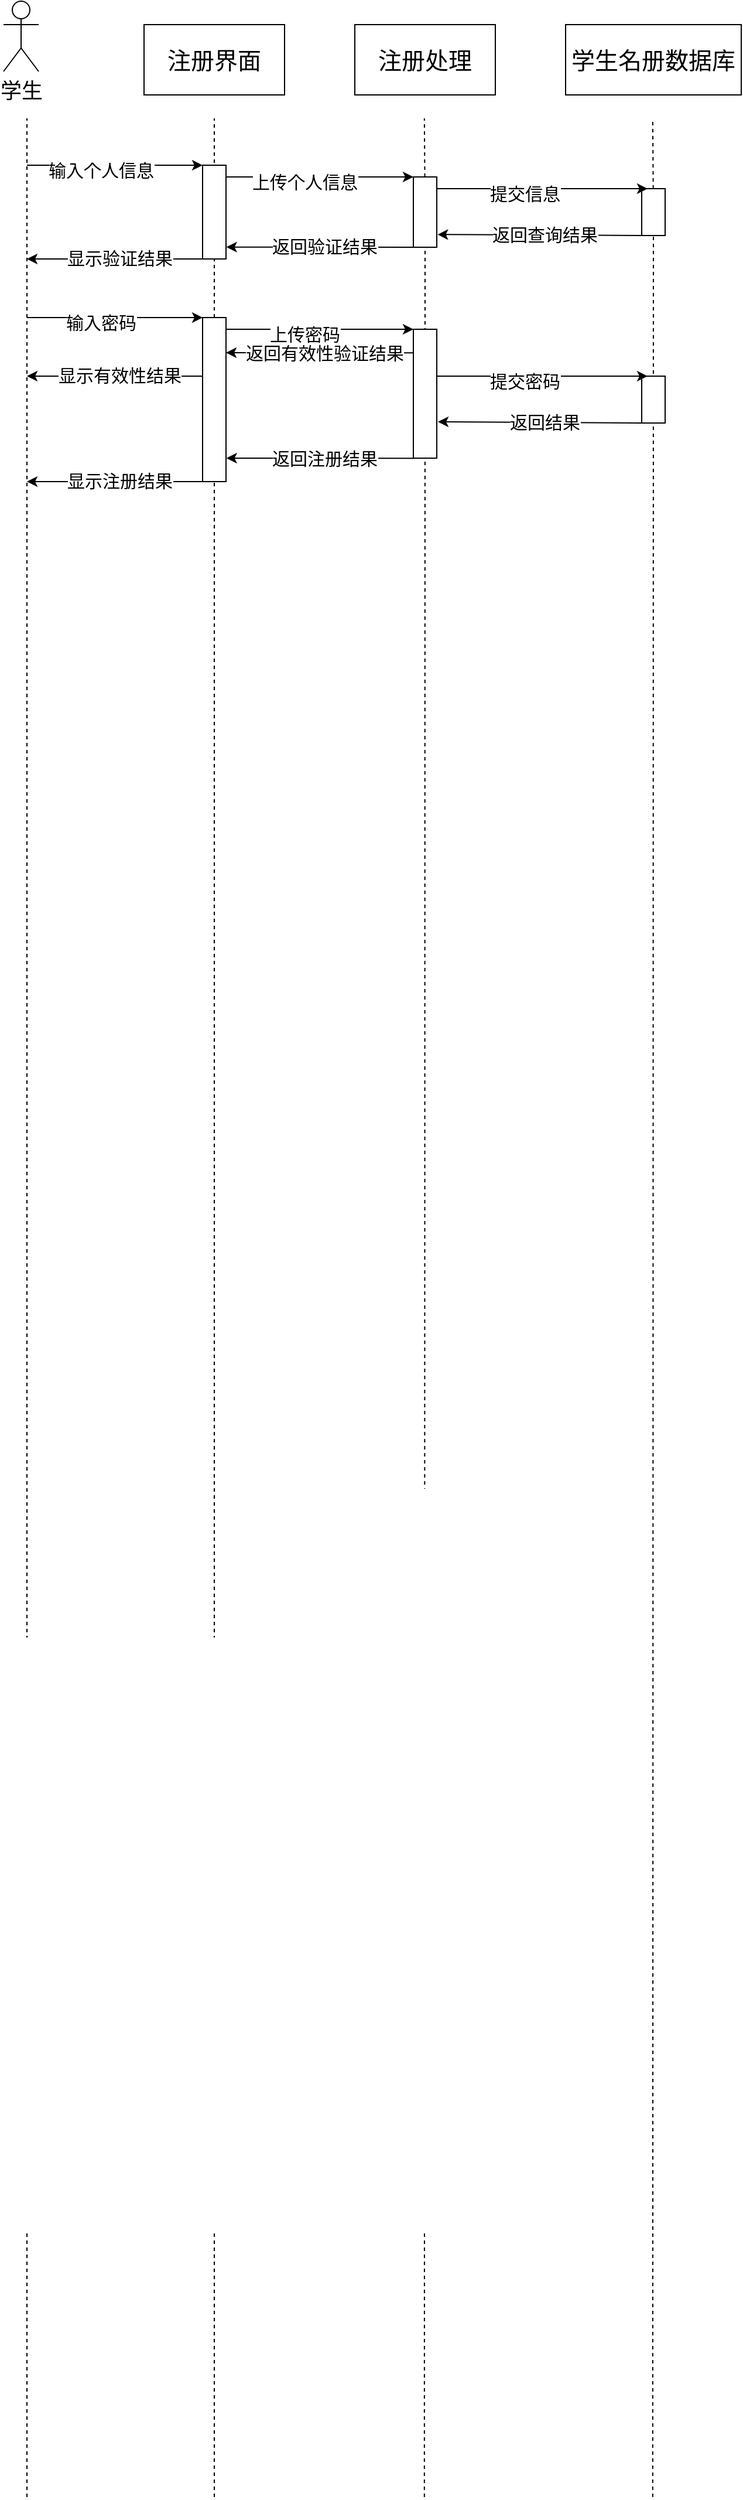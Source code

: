 <mxfile version="22.1.3" type="device" pages="4">
  <diagram name="第 1 页" id="LTfCAPMIBoal3xbA2Wrg">
    <mxGraphModel dx="802" dy="455" grid="1" gridSize="10" guides="1" tooltips="1" connect="1" arrows="1" fold="1" page="1" pageScale="1" pageWidth="827" pageHeight="1169" math="0" shadow="0">
      <root>
        <mxCell id="0" />
        <mxCell id="1" parent="0" />
        <mxCell id="tagTZnb82Xd66sR5sCrJ-1" value="" style="endArrow=none;html=1;rounded=0;dashed=1;" edge="1" parent="1">
          <mxGeometry width="50" height="50" relative="1" as="geometry">
            <mxPoint x="160" y="2210" as="sourcePoint" />
            <mxPoint x="160" y="180" as="targetPoint" />
          </mxGeometry>
        </mxCell>
        <mxCell id="tagTZnb82Xd66sR5sCrJ-2" value="学生" style="shape=umlActor;verticalLabelPosition=bottom;verticalAlign=top;html=1;outlineConnect=0;fontSize=18;" vertex="1" parent="1">
          <mxGeometry x="140" y="80" width="30" height="60" as="geometry" />
        </mxCell>
        <mxCell id="tagTZnb82Xd66sR5sCrJ-3" value="" style="endArrow=none;html=1;rounded=0;dashed=1;" edge="1" parent="1">
          <mxGeometry width="50" height="50" relative="1" as="geometry">
            <mxPoint x="320" y="2210" as="sourcePoint" />
            <mxPoint x="320" y="180" as="targetPoint" />
          </mxGeometry>
        </mxCell>
        <mxCell id="tagTZnb82Xd66sR5sCrJ-4" value="&lt;font style=&quot;font-size: 20px;&quot;&gt;注册界面&lt;/font&gt;" style="rounded=0;whiteSpace=wrap;html=1;" vertex="1" parent="1">
          <mxGeometry x="260" y="100" width="120" height="60" as="geometry" />
        </mxCell>
        <mxCell id="tagTZnb82Xd66sR5sCrJ-5" value="&lt;font style=&quot;font-size: 20px;&quot;&gt;注册处理&lt;/font&gt;" style="rounded=0;whiteSpace=wrap;html=1;" vertex="1" parent="1">
          <mxGeometry x="440" y="100" width="120" height="60" as="geometry" />
        </mxCell>
        <mxCell id="tagTZnb82Xd66sR5sCrJ-6" value="" style="endArrow=none;html=1;rounded=0;dashed=1;" edge="1" parent="1" source="tagTZnb82Xd66sR5sCrJ-17">
          <mxGeometry width="50" height="50" relative="1" as="geometry">
            <mxPoint x="499.41" y="2210" as="sourcePoint" />
            <mxPoint x="499.41" y="180" as="targetPoint" />
          </mxGeometry>
        </mxCell>
        <mxCell id="tagTZnb82Xd66sR5sCrJ-7" value="&lt;font style=&quot;font-size: 20px;&quot;&gt;学生名册数据库&lt;/font&gt;" style="rounded=0;whiteSpace=wrap;html=1;" vertex="1" parent="1">
          <mxGeometry x="620" y="100" width="150" height="60" as="geometry" />
        </mxCell>
        <mxCell id="tagTZnb82Xd66sR5sCrJ-8" value="" style="endArrow=none;html=1;rounded=0;dashed=1;" edge="1" parent="1" source="tagTZnb82Xd66sR5sCrJ-20">
          <mxGeometry width="50" height="50" relative="1" as="geometry">
            <mxPoint x="694.41" y="2210" as="sourcePoint" />
            <mxPoint x="694.41" y="180" as="targetPoint" />
          </mxGeometry>
        </mxCell>
        <mxCell id="tagTZnb82Xd66sR5sCrJ-10" value="" style="rounded=0;whiteSpace=wrap;html=1;" vertex="1" parent="1">
          <mxGeometry x="310" y="220" width="20" height="80" as="geometry" />
        </mxCell>
        <mxCell id="tagTZnb82Xd66sR5sCrJ-11" value="" style="endArrow=classic;html=1;rounded=0;" edge="1" parent="1">
          <mxGeometry width="50" height="50" relative="1" as="geometry">
            <mxPoint x="160" y="220" as="sourcePoint" />
            <mxPoint x="310" y="220" as="targetPoint" />
            <Array as="points">
              <mxPoint x="310" y="220" />
            </Array>
          </mxGeometry>
        </mxCell>
        <mxCell id="tagTZnb82Xd66sR5sCrJ-12" value="&lt;font style=&quot;font-size: 15px;&quot;&gt;输入个人信息&lt;/font&gt;" style="edgeLabel;html=1;align=center;verticalAlign=middle;resizable=0;points=[];" vertex="1" connectable="0" parent="tagTZnb82Xd66sR5sCrJ-11">
          <mxGeometry x="-0.169" y="-4" relative="1" as="geometry">
            <mxPoint as="offset" />
          </mxGeometry>
        </mxCell>
        <mxCell id="tagTZnb82Xd66sR5sCrJ-13" value="" style="endArrow=classic;html=1;rounded=0;entryX=0;entryY=0;entryDx=0;entryDy=0;" edge="1" parent="1" target="tagTZnb82Xd66sR5sCrJ-17">
          <mxGeometry width="50" height="50" relative="1" as="geometry">
            <mxPoint x="330" y="230" as="sourcePoint" />
            <mxPoint x="480" y="230" as="targetPoint" />
            <Array as="points">
              <mxPoint x="480" y="230" />
              <mxPoint x="490" y="230" />
            </Array>
          </mxGeometry>
        </mxCell>
        <mxCell id="tagTZnb82Xd66sR5sCrJ-14" value="&lt;font style=&quot;font-size: 15px;&quot;&gt;上传个人信息&lt;/font&gt;" style="edgeLabel;html=1;align=center;verticalAlign=middle;resizable=0;points=[];" vertex="1" connectable="0" parent="tagTZnb82Xd66sR5sCrJ-13">
          <mxGeometry x="-0.169" y="-4" relative="1" as="geometry">
            <mxPoint as="offset" />
          </mxGeometry>
        </mxCell>
        <mxCell id="tagTZnb82Xd66sR5sCrJ-18" value="" style="endArrow=none;html=1;rounded=0;dashed=1;" edge="1" parent="1" target="tagTZnb82Xd66sR5sCrJ-17">
          <mxGeometry width="50" height="50" relative="1" as="geometry">
            <mxPoint x="499.41" y="2210" as="sourcePoint" />
            <mxPoint x="499.41" y="180" as="targetPoint" />
          </mxGeometry>
        </mxCell>
        <mxCell id="tagTZnb82Xd66sR5sCrJ-17" value="" style="rounded=0;whiteSpace=wrap;html=1;" vertex="1" parent="1">
          <mxGeometry x="490" y="230" width="20" height="60" as="geometry" />
        </mxCell>
        <mxCell id="tagTZnb82Xd66sR5sCrJ-21" value="" style="endArrow=none;html=1;rounded=0;dashed=1;" edge="1" parent="1" target="tagTZnb82Xd66sR5sCrJ-20">
          <mxGeometry width="50" height="50" relative="1" as="geometry">
            <mxPoint x="694.41" y="2210" as="sourcePoint" />
            <mxPoint x="694.41" y="180" as="targetPoint" />
          </mxGeometry>
        </mxCell>
        <mxCell id="tagTZnb82Xd66sR5sCrJ-20" value="" style="rounded=0;whiteSpace=wrap;html=1;" vertex="1" parent="1">
          <mxGeometry x="685" y="240" width="20" height="40" as="geometry" />
        </mxCell>
        <mxCell id="tagTZnb82Xd66sR5sCrJ-22" value="" style="endArrow=classic;html=1;rounded=0;" edge="1" parent="1">
          <mxGeometry width="50" height="50" relative="1" as="geometry">
            <mxPoint x="510" y="240" as="sourcePoint" />
            <mxPoint x="690" y="240" as="targetPoint" />
            <Array as="points">
              <mxPoint x="660" y="240" />
              <mxPoint x="670" y="240" />
              <mxPoint x="690" y="240" />
            </Array>
          </mxGeometry>
        </mxCell>
        <mxCell id="tagTZnb82Xd66sR5sCrJ-23" value="&lt;font style=&quot;font-size: 15px;&quot;&gt;提交信息&lt;/font&gt;" style="edgeLabel;html=1;align=center;verticalAlign=middle;resizable=0;points=[];" vertex="1" connectable="0" parent="tagTZnb82Xd66sR5sCrJ-22">
          <mxGeometry x="-0.169" y="-4" relative="1" as="geometry">
            <mxPoint as="offset" />
          </mxGeometry>
        </mxCell>
        <mxCell id="tagTZnb82Xd66sR5sCrJ-26" value="" style="endArrow=classic;html=1;rounded=0;exitX=0;exitY=1;exitDx=0;exitDy=0;entryX=1.033;entryY=0.819;entryDx=0;entryDy=0;entryPerimeter=0;" edge="1" parent="1" source="tagTZnb82Xd66sR5sCrJ-20" target="tagTZnb82Xd66sR5sCrJ-17">
          <mxGeometry width="50" height="50" relative="1" as="geometry">
            <mxPoint x="540" y="330" as="sourcePoint" />
            <mxPoint x="590" y="280" as="targetPoint" />
          </mxGeometry>
        </mxCell>
        <mxCell id="tagTZnb82Xd66sR5sCrJ-27" value="&lt;font style=&quot;font-size: 15px;&quot;&gt;返回查询结果&lt;/font&gt;" style="edgeLabel;html=1;align=center;verticalAlign=middle;resizable=0;points=[];" vertex="1" connectable="0" parent="tagTZnb82Xd66sR5sCrJ-26">
          <mxGeometry x="-0.048" y="-1" relative="1" as="geometry">
            <mxPoint as="offset" />
          </mxGeometry>
        </mxCell>
        <mxCell id="tagTZnb82Xd66sR5sCrJ-28" value="" style="endArrow=classic;html=1;rounded=0;entryX=1.033;entryY=0.819;entryDx=0;entryDy=0;entryPerimeter=0;" edge="1" parent="1">
          <mxGeometry width="50" height="50" relative="1" as="geometry">
            <mxPoint x="490" y="290" as="sourcePoint" />
            <mxPoint x="330.34" y="289.86" as="targetPoint" />
          </mxGeometry>
        </mxCell>
        <mxCell id="tagTZnb82Xd66sR5sCrJ-29" value="&lt;font style=&quot;font-size: 15px;&quot;&gt;返回验证结果&lt;/font&gt;" style="edgeLabel;html=1;align=center;verticalAlign=middle;resizable=0;points=[];" vertex="1" connectable="0" parent="tagTZnb82Xd66sR5sCrJ-28">
          <mxGeometry x="-0.048" y="-1" relative="1" as="geometry">
            <mxPoint as="offset" />
          </mxGeometry>
        </mxCell>
        <mxCell id="tagTZnb82Xd66sR5sCrJ-30" value="" style="endArrow=classic;html=1;rounded=0;entryX=1.033;entryY=0.819;entryDx=0;entryDy=0;entryPerimeter=0;" edge="1" parent="1">
          <mxGeometry width="50" height="50" relative="1" as="geometry">
            <mxPoint x="310" y="300" as="sourcePoint" />
            <mxPoint x="160.0" y="300" as="targetPoint" />
          </mxGeometry>
        </mxCell>
        <mxCell id="tagTZnb82Xd66sR5sCrJ-31" value="&lt;font style=&quot;font-size: 15px;&quot;&gt;显示验证结果&lt;/font&gt;" style="edgeLabel;html=1;align=center;verticalAlign=middle;resizable=0;points=[];" vertex="1" connectable="0" parent="tagTZnb82Xd66sR5sCrJ-30">
          <mxGeometry x="-0.048" y="-1" relative="1" as="geometry">
            <mxPoint as="offset" />
          </mxGeometry>
        </mxCell>
        <mxCell id="tagTZnb82Xd66sR5sCrJ-32" value="" style="rounded=0;whiteSpace=wrap;html=1;" vertex="1" parent="1">
          <mxGeometry x="310" y="350" width="20" height="140" as="geometry" />
        </mxCell>
        <mxCell id="tagTZnb82Xd66sR5sCrJ-33" value="" style="endArrow=classic;html=1;rounded=0;" edge="1" parent="1">
          <mxGeometry width="50" height="50" relative="1" as="geometry">
            <mxPoint x="160" y="350" as="sourcePoint" />
            <mxPoint x="310" y="350" as="targetPoint" />
            <Array as="points">
              <mxPoint x="310" y="350" />
            </Array>
          </mxGeometry>
        </mxCell>
        <mxCell id="tagTZnb82Xd66sR5sCrJ-34" value="&lt;font style=&quot;font-size: 15px;&quot;&gt;输入密码&lt;/font&gt;" style="edgeLabel;html=1;align=center;verticalAlign=middle;resizable=0;points=[];" vertex="1" connectable="0" parent="tagTZnb82Xd66sR5sCrJ-33">
          <mxGeometry x="-0.169" y="-4" relative="1" as="geometry">
            <mxPoint as="offset" />
          </mxGeometry>
        </mxCell>
        <mxCell id="tagTZnb82Xd66sR5sCrJ-35" value="" style="endArrow=classic;html=1;rounded=0;entryX=0;entryY=0;entryDx=0;entryDy=0;" edge="1" target="tagTZnb82Xd66sR5sCrJ-37" parent="1">
          <mxGeometry width="50" height="50" relative="1" as="geometry">
            <mxPoint x="330" y="360" as="sourcePoint" />
            <mxPoint x="480" y="360" as="targetPoint" />
            <Array as="points">
              <mxPoint x="480" y="360" />
              <mxPoint x="490" y="360" />
            </Array>
          </mxGeometry>
        </mxCell>
        <mxCell id="tagTZnb82Xd66sR5sCrJ-36" value="&lt;font style=&quot;font-size: 15px;&quot;&gt;上传密码&lt;/font&gt;" style="edgeLabel;html=1;align=center;verticalAlign=middle;resizable=0;points=[];" vertex="1" connectable="0" parent="tagTZnb82Xd66sR5sCrJ-35">
          <mxGeometry x="-0.169" y="-4" relative="1" as="geometry">
            <mxPoint as="offset" />
          </mxGeometry>
        </mxCell>
        <mxCell id="tagTZnb82Xd66sR5sCrJ-37" value="" style="rounded=0;whiteSpace=wrap;html=1;" vertex="1" parent="1">
          <mxGeometry x="490" y="360" width="20" height="110" as="geometry" />
        </mxCell>
        <mxCell id="tagTZnb82Xd66sR5sCrJ-38" value="" style="endArrow=classic;html=1;rounded=0;entryX=1.033;entryY=0.819;entryDx=0;entryDy=0;entryPerimeter=0;" edge="1" parent="1">
          <mxGeometry width="50" height="50" relative="1" as="geometry">
            <mxPoint x="490" y="470.14" as="sourcePoint" />
            <mxPoint x="330.34" y="470" as="targetPoint" />
          </mxGeometry>
        </mxCell>
        <mxCell id="tagTZnb82Xd66sR5sCrJ-39" value="&lt;font style=&quot;font-size: 15px;&quot;&gt;返回注册结果&lt;/font&gt;" style="edgeLabel;html=1;align=center;verticalAlign=middle;resizable=0;points=[];" vertex="1" connectable="0" parent="tagTZnb82Xd66sR5sCrJ-38">
          <mxGeometry x="-0.048" y="-1" relative="1" as="geometry">
            <mxPoint y="1" as="offset" />
          </mxGeometry>
        </mxCell>
        <mxCell id="tagTZnb82Xd66sR5sCrJ-40" value="" style="endArrow=classic;html=1;rounded=0;entryX=1.033;entryY=0.819;entryDx=0;entryDy=0;entryPerimeter=0;" edge="1" parent="1">
          <mxGeometry width="50" height="50" relative="1" as="geometry">
            <mxPoint x="310" y="490" as="sourcePoint" />
            <mxPoint x="160.0" y="490" as="targetPoint" />
          </mxGeometry>
        </mxCell>
        <mxCell id="tagTZnb82Xd66sR5sCrJ-41" value="&lt;font style=&quot;font-size: 15px;&quot;&gt;显示注册结果&lt;/font&gt;" style="edgeLabel;html=1;align=center;verticalAlign=middle;resizable=0;points=[];" vertex="1" connectable="0" parent="tagTZnb82Xd66sR5sCrJ-40">
          <mxGeometry x="-0.048" y="-1" relative="1" as="geometry">
            <mxPoint as="offset" />
          </mxGeometry>
        </mxCell>
        <mxCell id="2AwMVmvuVuW2lR3Bvu31-1" value="" style="endArrow=classic;html=1;rounded=0;entryX=1.033;entryY=0.819;entryDx=0;entryDy=0;entryPerimeter=0;" edge="1" parent="1">
          <mxGeometry width="50" height="50" relative="1" as="geometry">
            <mxPoint x="489.66" y="380.14" as="sourcePoint" />
            <mxPoint x="330.0" y="380" as="targetPoint" />
          </mxGeometry>
        </mxCell>
        <mxCell id="2AwMVmvuVuW2lR3Bvu31-2" value="&lt;font style=&quot;font-size: 15px;&quot;&gt;返回有效性验证结果&lt;/font&gt;" style="edgeLabel;html=1;align=center;verticalAlign=middle;resizable=0;points=[];" vertex="1" connectable="0" parent="2AwMVmvuVuW2lR3Bvu31-1">
          <mxGeometry x="-0.048" y="-1" relative="1" as="geometry">
            <mxPoint y="1" as="offset" />
          </mxGeometry>
        </mxCell>
        <mxCell id="2AwMVmvuVuW2lR3Bvu31-3" value="" style="rounded=0;whiteSpace=wrap;html=1;" vertex="1" parent="1">
          <mxGeometry x="685" y="400" width="20" height="40" as="geometry" />
        </mxCell>
        <mxCell id="2AwMVmvuVuW2lR3Bvu31-4" value="" style="endArrow=classic;html=1;rounded=0;" edge="1" parent="1">
          <mxGeometry width="50" height="50" relative="1" as="geometry">
            <mxPoint x="510" y="400" as="sourcePoint" />
            <mxPoint x="690" y="400" as="targetPoint" />
            <Array as="points">
              <mxPoint x="660" y="400" />
              <mxPoint x="670" y="400" />
              <mxPoint x="690" y="400" />
            </Array>
          </mxGeometry>
        </mxCell>
        <mxCell id="2AwMVmvuVuW2lR3Bvu31-5" value="&lt;font style=&quot;font-size: 15px;&quot;&gt;提交密码&lt;/font&gt;" style="edgeLabel;html=1;align=center;verticalAlign=middle;resizable=0;points=[];" vertex="1" connectable="0" parent="2AwMVmvuVuW2lR3Bvu31-4">
          <mxGeometry x="-0.169" y="-4" relative="1" as="geometry">
            <mxPoint as="offset" />
          </mxGeometry>
        </mxCell>
        <mxCell id="2AwMVmvuVuW2lR3Bvu31-6" value="" style="endArrow=classic;html=1;rounded=0;exitX=0;exitY=1;exitDx=0;exitDy=0;entryX=1.033;entryY=0.819;entryDx=0;entryDy=0;entryPerimeter=0;" edge="1" source="2AwMVmvuVuW2lR3Bvu31-3" parent="1">
          <mxGeometry width="50" height="50" relative="1" as="geometry">
            <mxPoint x="540" y="490" as="sourcePoint" />
            <mxPoint x="511" y="439" as="targetPoint" />
          </mxGeometry>
        </mxCell>
        <mxCell id="2AwMVmvuVuW2lR3Bvu31-7" value="&lt;font style=&quot;font-size: 15px;&quot;&gt;返回结果&lt;/font&gt;" style="edgeLabel;html=1;align=center;verticalAlign=middle;resizable=0;points=[];" vertex="1" connectable="0" parent="2AwMVmvuVuW2lR3Bvu31-6">
          <mxGeometry x="-0.048" y="-1" relative="1" as="geometry">
            <mxPoint as="offset" />
          </mxGeometry>
        </mxCell>
        <mxCell id="2AwMVmvuVuW2lR3Bvu31-9" value="" style="endArrow=classic;html=1;rounded=0;entryX=1.033;entryY=0.819;entryDx=0;entryDy=0;entryPerimeter=0;" edge="1" parent="1">
          <mxGeometry width="50" height="50" relative="1" as="geometry">
            <mxPoint x="310" y="400" as="sourcePoint" />
            <mxPoint x="160.0" y="400" as="targetPoint" />
          </mxGeometry>
        </mxCell>
        <mxCell id="2AwMVmvuVuW2lR3Bvu31-10" value="&lt;font style=&quot;font-size: 15px;&quot;&gt;显示有效性结果&lt;/font&gt;" style="edgeLabel;html=1;align=center;verticalAlign=middle;resizable=0;points=[];" vertex="1" connectable="0" parent="2AwMVmvuVuW2lR3Bvu31-9">
          <mxGeometry x="-0.048" y="-1" relative="1" as="geometry">
            <mxPoint as="offset" />
          </mxGeometry>
        </mxCell>
      </root>
    </mxGraphModel>
  </diagram>
  <diagram id="jExkbJwVKyeGbfQRWPKh" name="第 2 页">
    <mxGraphModel dx="764" dy="433" grid="1" gridSize="10" guides="1" tooltips="1" connect="1" arrows="1" fold="1" page="1" pageScale="1" pageWidth="827" pageHeight="1169" math="0" shadow="0">
      <root>
        <mxCell id="0" />
        <mxCell id="1" parent="0" />
        <mxCell id="gwMRO1ygE3LlnQRY7thv-1" value="" style="endArrow=none;html=1;rounded=0;dashed=1;" edge="1" parent="1">
          <mxGeometry width="50" height="50" relative="1" as="geometry">
            <mxPoint x="160" y="2210" as="sourcePoint" />
            <mxPoint x="160" y="180" as="targetPoint" />
          </mxGeometry>
        </mxCell>
        <mxCell id="gwMRO1ygE3LlnQRY7thv-2" value="系办" style="shape=umlActor;verticalLabelPosition=bottom;verticalAlign=top;html=1;outlineConnect=0;fontSize=18;" vertex="1" parent="1">
          <mxGeometry x="140" y="80" width="30" height="60" as="geometry" />
        </mxCell>
        <mxCell id="gwMRO1ygE3LlnQRY7thv-3" value="" style="endArrow=none;html=1;rounded=0;dashed=1;" edge="1" parent="1">
          <mxGeometry width="50" height="50" relative="1" as="geometry">
            <mxPoint x="320" y="2210" as="sourcePoint" />
            <mxPoint x="320" y="180" as="targetPoint" />
          </mxGeometry>
        </mxCell>
        <mxCell id="gwMRO1ygE3LlnQRY7thv-4" value="&lt;font style=&quot;font-size: 20px;&quot;&gt;数据统计界面&lt;/font&gt;" style="rounded=0;whiteSpace=wrap;html=1;" vertex="1" parent="1">
          <mxGeometry x="250" y="100" width="140" height="60" as="geometry" />
        </mxCell>
        <mxCell id="gwMRO1ygE3LlnQRY7thv-5" value="&lt;font style=&quot;font-size: 20px;&quot;&gt;数据统计处理&lt;/font&gt;" style="rounded=0;whiteSpace=wrap;html=1;" vertex="1" parent="1">
          <mxGeometry x="430" y="100" width="140" height="60" as="geometry" />
        </mxCell>
        <mxCell id="gwMRO1ygE3LlnQRY7thv-6" value="" style="endArrow=none;html=1;rounded=0;dashed=1;" edge="1" parent="1" source="gwMRO1ygE3LlnQRY7thv-15">
          <mxGeometry width="50" height="50" relative="1" as="geometry">
            <mxPoint x="499.41" y="2210" as="sourcePoint" />
            <mxPoint x="499.41" y="180" as="targetPoint" />
          </mxGeometry>
        </mxCell>
        <mxCell id="gwMRO1ygE3LlnQRY7thv-7" value="&lt;font style=&quot;font-size: 20px;&quot;&gt;数据统计数据库&lt;/font&gt;" style="rounded=0;whiteSpace=wrap;html=1;" vertex="1" parent="1">
          <mxGeometry x="620" y="100" width="150" height="60" as="geometry" />
        </mxCell>
        <mxCell id="gwMRO1ygE3LlnQRY7thv-8" value="" style="endArrow=none;html=1;rounded=0;dashed=1;" edge="1" parent="1" source="gwMRO1ygE3LlnQRY7thv-17">
          <mxGeometry width="50" height="50" relative="1" as="geometry">
            <mxPoint x="694.41" y="2210" as="sourcePoint" />
            <mxPoint x="694.41" y="180" as="targetPoint" />
          </mxGeometry>
        </mxCell>
        <mxCell id="gwMRO1ygE3LlnQRY7thv-9" value="" style="rounded=0;whiteSpace=wrap;html=1;" vertex="1" parent="1">
          <mxGeometry x="310" y="220" width="20" height="80" as="geometry" />
        </mxCell>
        <mxCell id="gwMRO1ygE3LlnQRY7thv-10" value="" style="endArrow=classic;html=1;rounded=0;" edge="1" parent="1">
          <mxGeometry width="50" height="50" relative="1" as="geometry">
            <mxPoint x="160" y="220" as="sourcePoint" />
            <mxPoint x="310" y="220" as="targetPoint" />
            <Array as="points">
              <mxPoint x="310" y="220" />
            </Array>
          </mxGeometry>
        </mxCell>
        <mxCell id="gwMRO1ygE3LlnQRY7thv-11" value="&lt;span style=&quot;font-size: 15px;&quot;&gt;查看请求&lt;/span&gt;" style="edgeLabel;html=1;align=center;verticalAlign=middle;resizable=0;points=[];" vertex="1" connectable="0" parent="gwMRO1ygE3LlnQRY7thv-10">
          <mxGeometry x="-0.169" y="-4" relative="1" as="geometry">
            <mxPoint as="offset" />
          </mxGeometry>
        </mxCell>
        <mxCell id="gwMRO1ygE3LlnQRY7thv-12" value="" style="endArrow=classic;html=1;rounded=0;entryX=0;entryY=0;entryDx=0;entryDy=0;" edge="1" parent="1" target="gwMRO1ygE3LlnQRY7thv-15">
          <mxGeometry width="50" height="50" relative="1" as="geometry">
            <mxPoint x="330" y="230" as="sourcePoint" />
            <mxPoint x="480" y="230" as="targetPoint" />
            <Array as="points">
              <mxPoint x="480" y="230" />
              <mxPoint x="490" y="230" />
            </Array>
          </mxGeometry>
        </mxCell>
        <mxCell id="gwMRO1ygE3LlnQRY7thv-13" value="&lt;font style=&quot;font-size: 15px;&quot;&gt;上传请求&lt;/font&gt;" style="edgeLabel;html=1;align=center;verticalAlign=middle;resizable=0;points=[];" vertex="1" connectable="0" parent="gwMRO1ygE3LlnQRY7thv-12">
          <mxGeometry x="-0.169" y="-4" relative="1" as="geometry">
            <mxPoint as="offset" />
          </mxGeometry>
        </mxCell>
        <mxCell id="gwMRO1ygE3LlnQRY7thv-14" value="" style="endArrow=none;html=1;rounded=0;dashed=1;" edge="1" parent="1" target="gwMRO1ygE3LlnQRY7thv-15">
          <mxGeometry width="50" height="50" relative="1" as="geometry">
            <mxPoint x="499.41" y="2210" as="sourcePoint" />
            <mxPoint x="499.41" y="180" as="targetPoint" />
          </mxGeometry>
        </mxCell>
        <mxCell id="gwMRO1ygE3LlnQRY7thv-15" value="" style="rounded=0;whiteSpace=wrap;html=1;" vertex="1" parent="1">
          <mxGeometry x="490" y="230" width="20" height="60" as="geometry" />
        </mxCell>
        <mxCell id="gwMRO1ygE3LlnQRY7thv-16" value="" style="endArrow=none;html=1;rounded=0;dashed=1;" edge="1" parent="1" target="gwMRO1ygE3LlnQRY7thv-17">
          <mxGeometry width="50" height="50" relative="1" as="geometry">
            <mxPoint x="694.41" y="2210" as="sourcePoint" />
            <mxPoint x="694.41" y="180" as="targetPoint" />
          </mxGeometry>
        </mxCell>
        <mxCell id="gwMRO1ygE3LlnQRY7thv-17" value="" style="rounded=0;whiteSpace=wrap;html=1;" vertex="1" parent="1">
          <mxGeometry x="685" y="240" width="20" height="40" as="geometry" />
        </mxCell>
        <mxCell id="gwMRO1ygE3LlnQRY7thv-18" value="" style="endArrow=classic;html=1;rounded=0;" edge="1" parent="1">
          <mxGeometry width="50" height="50" relative="1" as="geometry">
            <mxPoint x="510" y="240" as="sourcePoint" />
            <mxPoint x="690" y="240" as="targetPoint" />
            <Array as="points">
              <mxPoint x="660" y="240" />
              <mxPoint x="670" y="240" />
              <mxPoint x="690" y="240" />
            </Array>
          </mxGeometry>
        </mxCell>
        <mxCell id="gwMRO1ygE3LlnQRY7thv-19" value="&lt;font style=&quot;font-size: 15px;&quot;&gt;查询数据统计类别&lt;/font&gt;" style="edgeLabel;html=1;align=center;verticalAlign=middle;resizable=0;points=[];" vertex="1" connectable="0" parent="gwMRO1ygE3LlnQRY7thv-18">
          <mxGeometry x="-0.169" y="-4" relative="1" as="geometry">
            <mxPoint as="offset" />
          </mxGeometry>
        </mxCell>
        <mxCell id="gwMRO1ygE3LlnQRY7thv-20" value="" style="endArrow=classic;html=1;rounded=0;exitX=0;exitY=1;exitDx=0;exitDy=0;entryX=1.033;entryY=0.819;entryDx=0;entryDy=0;entryPerimeter=0;" edge="1" parent="1" source="gwMRO1ygE3LlnQRY7thv-17" target="gwMRO1ygE3LlnQRY7thv-15">
          <mxGeometry width="50" height="50" relative="1" as="geometry">
            <mxPoint x="540" y="330" as="sourcePoint" />
            <mxPoint x="590" y="280" as="targetPoint" />
          </mxGeometry>
        </mxCell>
        <mxCell id="gwMRO1ygE3LlnQRY7thv-21" value="&lt;font style=&quot;font-size: 15px;&quot;&gt;返回查询结果&lt;/font&gt;" style="edgeLabel;html=1;align=center;verticalAlign=middle;resizable=0;points=[];" vertex="1" connectable="0" parent="gwMRO1ygE3LlnQRY7thv-20">
          <mxGeometry x="-0.048" y="-1" relative="1" as="geometry">
            <mxPoint as="offset" />
          </mxGeometry>
        </mxCell>
        <mxCell id="gwMRO1ygE3LlnQRY7thv-22" value="" style="endArrow=classic;html=1;rounded=0;entryX=1.033;entryY=0.819;entryDx=0;entryDy=0;entryPerimeter=0;" edge="1" parent="1">
          <mxGeometry width="50" height="50" relative="1" as="geometry">
            <mxPoint x="490" y="290" as="sourcePoint" />
            <mxPoint x="330.34" y="289.86" as="targetPoint" />
          </mxGeometry>
        </mxCell>
        <mxCell id="gwMRO1ygE3LlnQRY7thv-23" value="&lt;font style=&quot;font-size: 15px;&quot;&gt;返回统计类别&lt;/font&gt;" style="edgeLabel;html=1;align=center;verticalAlign=middle;resizable=0;points=[];" vertex="1" connectable="0" parent="gwMRO1ygE3LlnQRY7thv-22">
          <mxGeometry x="-0.048" y="-1" relative="1" as="geometry">
            <mxPoint as="offset" />
          </mxGeometry>
        </mxCell>
        <mxCell id="gwMRO1ygE3LlnQRY7thv-24" value="" style="endArrow=classic;html=1;rounded=0;entryX=1.033;entryY=0.819;entryDx=0;entryDy=0;entryPerimeter=0;" edge="1" parent="1">
          <mxGeometry width="50" height="50" relative="1" as="geometry">
            <mxPoint x="310" y="300" as="sourcePoint" />
            <mxPoint x="160.0" y="300" as="targetPoint" />
          </mxGeometry>
        </mxCell>
        <mxCell id="gwMRO1ygE3LlnQRY7thv-25" value="&lt;font style=&quot;font-size: 15px;&quot;&gt;显示统计类别&lt;/font&gt;" style="edgeLabel;html=1;align=center;verticalAlign=middle;resizable=0;points=[];" vertex="1" connectable="0" parent="gwMRO1ygE3LlnQRY7thv-24">
          <mxGeometry x="-0.048" y="-1" relative="1" as="geometry">
            <mxPoint as="offset" />
          </mxGeometry>
        </mxCell>
        <mxCell id="gwMRO1ygE3LlnQRY7thv-38" value="" style="rounded=0;whiteSpace=wrap;html=1;" vertex="1" parent="1">
          <mxGeometry x="310" y="350" width="20" height="80" as="geometry" />
        </mxCell>
        <mxCell id="gwMRO1ygE3LlnQRY7thv-39" value="" style="endArrow=classic;html=1;rounded=0;" edge="1" parent="1">
          <mxGeometry width="50" height="50" relative="1" as="geometry">
            <mxPoint x="160" y="350" as="sourcePoint" />
            <mxPoint x="310" y="350" as="targetPoint" />
            <Array as="points">
              <mxPoint x="310" y="350" />
            </Array>
          </mxGeometry>
        </mxCell>
        <mxCell id="gwMRO1ygE3LlnQRY7thv-40" value="&lt;span style=&quot;font-size: 15px;&quot;&gt;选择类别&lt;/span&gt;" style="edgeLabel;html=1;align=center;verticalAlign=middle;resizable=0;points=[];" vertex="1" connectable="0" parent="gwMRO1ygE3LlnQRY7thv-39">
          <mxGeometry x="-0.169" y="-4" relative="1" as="geometry">
            <mxPoint as="offset" />
          </mxGeometry>
        </mxCell>
        <mxCell id="gwMRO1ygE3LlnQRY7thv-41" value="" style="endArrow=classic;html=1;rounded=0;entryX=0;entryY=0;entryDx=0;entryDy=0;" edge="1" target="gwMRO1ygE3LlnQRY7thv-43" parent="1">
          <mxGeometry width="50" height="50" relative="1" as="geometry">
            <mxPoint x="330" y="360" as="sourcePoint" />
            <mxPoint x="480" y="360" as="targetPoint" />
            <Array as="points">
              <mxPoint x="480" y="360" />
              <mxPoint x="490" y="360" />
            </Array>
          </mxGeometry>
        </mxCell>
        <mxCell id="gwMRO1ygE3LlnQRY7thv-42" value="&lt;font style=&quot;font-size: 15px;&quot;&gt;上传请求&lt;/font&gt;" style="edgeLabel;html=1;align=center;verticalAlign=middle;resizable=0;points=[];" vertex="1" connectable="0" parent="gwMRO1ygE3LlnQRY7thv-41">
          <mxGeometry x="-0.169" y="-4" relative="1" as="geometry">
            <mxPoint as="offset" />
          </mxGeometry>
        </mxCell>
        <mxCell id="gwMRO1ygE3LlnQRY7thv-43" value="" style="rounded=0;whiteSpace=wrap;html=1;" vertex="1" parent="1">
          <mxGeometry x="490" y="360" width="20" height="60" as="geometry" />
        </mxCell>
        <mxCell id="gwMRO1ygE3LlnQRY7thv-44" value="" style="rounded=0;whiteSpace=wrap;html=1;" vertex="1" parent="1">
          <mxGeometry x="685" y="370" width="20" height="40" as="geometry" />
        </mxCell>
        <mxCell id="gwMRO1ygE3LlnQRY7thv-45" value="" style="endArrow=classic;html=1;rounded=0;" edge="1" parent="1">
          <mxGeometry width="50" height="50" relative="1" as="geometry">
            <mxPoint x="510" y="370" as="sourcePoint" />
            <mxPoint x="690" y="370" as="targetPoint" />
            <Array as="points">
              <mxPoint x="660" y="370" />
              <mxPoint x="670" y="370" />
              <mxPoint x="690" y="370" />
            </Array>
          </mxGeometry>
        </mxCell>
        <mxCell id="gwMRO1ygE3LlnQRY7thv-46" value="&lt;font style=&quot;font-size: 15px;&quot;&gt;查询数据统计&lt;/font&gt;" style="edgeLabel;html=1;align=center;verticalAlign=middle;resizable=0;points=[];" vertex="1" connectable="0" parent="gwMRO1ygE3LlnQRY7thv-45">
          <mxGeometry x="-0.169" y="-4" relative="1" as="geometry">
            <mxPoint as="offset" />
          </mxGeometry>
        </mxCell>
        <mxCell id="gwMRO1ygE3LlnQRY7thv-47" value="" style="endArrow=classic;html=1;rounded=0;exitX=0;exitY=1;exitDx=0;exitDy=0;entryX=1.033;entryY=0.819;entryDx=0;entryDy=0;entryPerimeter=0;" edge="1" source="gwMRO1ygE3LlnQRY7thv-44" target="gwMRO1ygE3LlnQRY7thv-43" parent="1">
          <mxGeometry width="50" height="50" relative="1" as="geometry">
            <mxPoint x="540" y="460" as="sourcePoint" />
            <mxPoint x="590" y="410" as="targetPoint" />
          </mxGeometry>
        </mxCell>
        <mxCell id="gwMRO1ygE3LlnQRY7thv-48" value="&lt;font style=&quot;font-size: 15px;&quot;&gt;返回查询结果&lt;/font&gt;" style="edgeLabel;html=1;align=center;verticalAlign=middle;resizable=0;points=[];" vertex="1" connectable="0" parent="gwMRO1ygE3LlnQRY7thv-47">
          <mxGeometry x="-0.048" y="-1" relative="1" as="geometry">
            <mxPoint as="offset" />
          </mxGeometry>
        </mxCell>
        <mxCell id="gwMRO1ygE3LlnQRY7thv-49" value="" style="endArrow=classic;html=1;rounded=0;entryX=1.033;entryY=0.819;entryDx=0;entryDy=0;entryPerimeter=0;" edge="1" parent="1">
          <mxGeometry width="50" height="50" relative="1" as="geometry">
            <mxPoint x="490" y="420" as="sourcePoint" />
            <mxPoint x="330.34" y="419.86" as="targetPoint" />
          </mxGeometry>
        </mxCell>
        <mxCell id="gwMRO1ygE3LlnQRY7thv-50" value="&lt;font style=&quot;font-size: 15px;&quot;&gt;返回查询结果&lt;/font&gt;" style="edgeLabel;html=1;align=center;verticalAlign=middle;resizable=0;points=[];" vertex="1" connectable="0" parent="gwMRO1ygE3LlnQRY7thv-49">
          <mxGeometry x="-0.048" y="-1" relative="1" as="geometry">
            <mxPoint as="offset" />
          </mxGeometry>
        </mxCell>
        <mxCell id="gwMRO1ygE3LlnQRY7thv-51" value="" style="endArrow=classic;html=1;rounded=0;entryX=1.033;entryY=0.819;entryDx=0;entryDy=0;entryPerimeter=0;" edge="1" parent="1">
          <mxGeometry width="50" height="50" relative="1" as="geometry">
            <mxPoint x="310" y="430" as="sourcePoint" />
            <mxPoint x="160.0" y="430" as="targetPoint" />
          </mxGeometry>
        </mxCell>
        <mxCell id="gwMRO1ygE3LlnQRY7thv-52" value="&lt;font style=&quot;font-size: 15px;&quot;&gt;显示数据统计&lt;/font&gt;" style="edgeLabel;html=1;align=center;verticalAlign=middle;resizable=0;points=[];" vertex="1" connectable="0" parent="gwMRO1ygE3LlnQRY7thv-51">
          <mxGeometry x="-0.048" y="-1" relative="1" as="geometry">
            <mxPoint as="offset" />
          </mxGeometry>
        </mxCell>
      </root>
    </mxGraphModel>
  </diagram>
  <diagram id="B-FrVdA3r0Mnln7iBcxO" name="第 3 页">
    <mxGraphModel dx="1604" dy="910" grid="1" gridSize="10" guides="1" tooltips="1" connect="1" arrows="1" fold="1" page="1" pageScale="1" pageWidth="827" pageHeight="1169" math="0" shadow="0">
      <root>
        <mxCell id="0" />
        <mxCell id="1" parent="0" />
        <mxCell id="d_FDB6YeqfSAYbvPvx2B-1" value="" style="endArrow=none;html=1;rounded=0;dashed=1;" edge="1" parent="1">
          <mxGeometry width="50" height="50" relative="1" as="geometry">
            <mxPoint x="160" y="2210" as="sourcePoint" />
            <mxPoint x="160" y="180" as="targetPoint" />
          </mxGeometry>
        </mxCell>
        <mxCell id="d_FDB6YeqfSAYbvPvx2B-2" value="系办" style="shape=umlActor;verticalLabelPosition=bottom;verticalAlign=top;html=1;outlineConnect=0;fontSize=18;" vertex="1" parent="1">
          <mxGeometry x="140" y="80" width="30" height="60" as="geometry" />
        </mxCell>
        <mxCell id="d_FDB6YeqfSAYbvPvx2B-3" value="" style="endArrow=none;html=1;rounded=0;dashed=1;" edge="1" parent="1">
          <mxGeometry width="50" height="50" relative="1" as="geometry">
            <mxPoint x="320" y="2210" as="sourcePoint" />
            <mxPoint x="320" y="180" as="targetPoint" />
          </mxGeometry>
        </mxCell>
        <mxCell id="d_FDB6YeqfSAYbvPvx2B-4" value="&lt;font style=&quot;font-size: 20px;&quot;&gt;资格审核界面&lt;/font&gt;" style="rounded=0;whiteSpace=wrap;html=1;" vertex="1" parent="1">
          <mxGeometry x="250" y="100" width="140" height="60" as="geometry" />
        </mxCell>
        <mxCell id="d_FDB6YeqfSAYbvPvx2B-5" value="&lt;font style=&quot;font-size: 20px;&quot;&gt;资格审核处理&lt;/font&gt;" style="rounded=0;whiteSpace=wrap;html=1;" vertex="1" parent="1">
          <mxGeometry x="430" y="100" width="140" height="60" as="geometry" />
        </mxCell>
        <mxCell id="d_FDB6YeqfSAYbvPvx2B-6" value="" style="endArrow=none;html=1;rounded=0;dashed=1;" edge="1" parent="1" source="d_FDB6YeqfSAYbvPvx2B-15">
          <mxGeometry width="50" height="50" relative="1" as="geometry">
            <mxPoint x="499.41" y="2210" as="sourcePoint" />
            <mxPoint x="499.41" y="180" as="targetPoint" />
          </mxGeometry>
        </mxCell>
        <mxCell id="d_FDB6YeqfSAYbvPvx2B-7" value="&lt;font style=&quot;font-size: 20px;&quot;&gt;数据库&lt;/font&gt;" style="rounded=0;whiteSpace=wrap;html=1;" vertex="1" parent="1">
          <mxGeometry x="620" y="100" width="150" height="60" as="geometry" />
        </mxCell>
        <mxCell id="d_FDB6YeqfSAYbvPvx2B-8" value="" style="endArrow=none;html=1;rounded=0;dashed=1;" edge="1" parent="1" source="d_FDB6YeqfSAYbvPvx2B-17">
          <mxGeometry width="50" height="50" relative="1" as="geometry">
            <mxPoint x="694.41" y="2210" as="sourcePoint" />
            <mxPoint x="694.41" y="180" as="targetPoint" />
          </mxGeometry>
        </mxCell>
        <mxCell id="d_FDB6YeqfSAYbvPvx2B-9" value="" style="rounded=0;whiteSpace=wrap;html=1;" vertex="1" parent="1">
          <mxGeometry x="310" y="220" width="20" height="80" as="geometry" />
        </mxCell>
        <mxCell id="d_FDB6YeqfSAYbvPvx2B-10" value="" style="endArrow=classic;html=1;rounded=0;" edge="1" parent="1">
          <mxGeometry width="50" height="50" relative="1" as="geometry">
            <mxPoint x="160" y="220" as="sourcePoint" />
            <mxPoint x="310" y="220" as="targetPoint" />
            <Array as="points">
              <mxPoint x="310" y="220" />
            </Array>
          </mxGeometry>
        </mxCell>
        <mxCell id="d_FDB6YeqfSAYbvPvx2B-11" value="&lt;span style=&quot;font-size: 15px;&quot;&gt;查看请求&lt;/span&gt;" style="edgeLabel;html=1;align=center;verticalAlign=middle;resizable=0;points=[];" vertex="1" connectable="0" parent="d_FDB6YeqfSAYbvPvx2B-10">
          <mxGeometry x="-0.169" y="-4" relative="1" as="geometry">
            <mxPoint as="offset" />
          </mxGeometry>
        </mxCell>
        <mxCell id="d_FDB6YeqfSAYbvPvx2B-12" value="" style="endArrow=classic;html=1;rounded=0;entryX=0;entryY=0;entryDx=0;entryDy=0;" edge="1" parent="1" target="d_FDB6YeqfSAYbvPvx2B-15">
          <mxGeometry width="50" height="50" relative="1" as="geometry">
            <mxPoint x="330" y="230" as="sourcePoint" />
            <mxPoint x="480" y="230" as="targetPoint" />
            <Array as="points">
              <mxPoint x="480" y="230" />
              <mxPoint x="490" y="230" />
            </Array>
          </mxGeometry>
        </mxCell>
        <mxCell id="d_FDB6YeqfSAYbvPvx2B-13" value="&lt;font style=&quot;font-size: 15px;&quot;&gt;上传请求&lt;/font&gt;" style="edgeLabel;html=1;align=center;verticalAlign=middle;resizable=0;points=[];" vertex="1" connectable="0" parent="d_FDB6YeqfSAYbvPvx2B-12">
          <mxGeometry x="-0.169" y="-4" relative="1" as="geometry">
            <mxPoint as="offset" />
          </mxGeometry>
        </mxCell>
        <mxCell id="d_FDB6YeqfSAYbvPvx2B-14" value="" style="endArrow=none;html=1;rounded=0;dashed=1;" edge="1" parent="1" target="d_FDB6YeqfSAYbvPvx2B-15">
          <mxGeometry width="50" height="50" relative="1" as="geometry">
            <mxPoint x="499.41" y="2210" as="sourcePoint" />
            <mxPoint x="499.41" y="180" as="targetPoint" />
          </mxGeometry>
        </mxCell>
        <mxCell id="d_FDB6YeqfSAYbvPvx2B-15" value="" style="rounded=0;whiteSpace=wrap;html=1;" vertex="1" parent="1">
          <mxGeometry x="490" y="230" width="20" height="60" as="geometry" />
        </mxCell>
        <mxCell id="d_FDB6YeqfSAYbvPvx2B-16" value="" style="endArrow=none;html=1;rounded=0;dashed=1;" edge="1" parent="1" target="d_FDB6YeqfSAYbvPvx2B-17" source="mqqv1f9lEwlwjksETVZH-5">
          <mxGeometry width="50" height="50" relative="1" as="geometry">
            <mxPoint x="694.41" y="2210" as="sourcePoint" />
            <mxPoint x="694.41" y="180" as="targetPoint" />
          </mxGeometry>
        </mxCell>
        <mxCell id="d_FDB6YeqfSAYbvPvx2B-17" value="" style="rounded=0;whiteSpace=wrap;html=1;" vertex="1" parent="1">
          <mxGeometry x="685" y="240" width="20" height="40" as="geometry" />
        </mxCell>
        <mxCell id="d_FDB6YeqfSAYbvPvx2B-18" value="" style="endArrow=classic;html=1;rounded=0;" edge="1" parent="1">
          <mxGeometry width="50" height="50" relative="1" as="geometry">
            <mxPoint x="510" y="240" as="sourcePoint" />
            <mxPoint x="690" y="240" as="targetPoint" />
            <Array as="points">
              <mxPoint x="660" y="240" />
              <mxPoint x="670" y="240" />
              <mxPoint x="690" y="240" />
            </Array>
          </mxGeometry>
        </mxCell>
        <mxCell id="d_FDB6YeqfSAYbvPvx2B-19" value="&lt;font style=&quot;font-size: 15px;&quot;&gt;查询待审信息&lt;/font&gt;" style="edgeLabel;html=1;align=center;verticalAlign=middle;resizable=0;points=[];" vertex="1" connectable="0" parent="d_FDB6YeqfSAYbvPvx2B-18">
          <mxGeometry x="-0.169" y="-4" relative="1" as="geometry">
            <mxPoint as="offset" />
          </mxGeometry>
        </mxCell>
        <mxCell id="d_FDB6YeqfSAYbvPvx2B-20" value="" style="endArrow=classic;html=1;rounded=0;exitX=0;exitY=1;exitDx=0;exitDy=0;entryX=1.033;entryY=0.819;entryDx=0;entryDy=0;entryPerimeter=0;" edge="1" parent="1" source="d_FDB6YeqfSAYbvPvx2B-17" target="d_FDB6YeqfSAYbvPvx2B-15">
          <mxGeometry width="50" height="50" relative="1" as="geometry">
            <mxPoint x="540" y="330" as="sourcePoint" />
            <mxPoint x="590" y="280" as="targetPoint" />
          </mxGeometry>
        </mxCell>
        <mxCell id="d_FDB6YeqfSAYbvPvx2B-21" value="&lt;font style=&quot;font-size: 15px;&quot;&gt;返回查询结果&lt;/font&gt;" style="edgeLabel;html=1;align=center;verticalAlign=middle;resizable=0;points=[];" vertex="1" connectable="0" parent="d_FDB6YeqfSAYbvPvx2B-20">
          <mxGeometry x="-0.048" y="-1" relative="1" as="geometry">
            <mxPoint as="offset" />
          </mxGeometry>
        </mxCell>
        <mxCell id="d_FDB6YeqfSAYbvPvx2B-22" value="" style="endArrow=classic;html=1;rounded=0;entryX=1.033;entryY=0.819;entryDx=0;entryDy=0;entryPerimeter=0;" edge="1" parent="1">
          <mxGeometry width="50" height="50" relative="1" as="geometry">
            <mxPoint x="490" y="290" as="sourcePoint" />
            <mxPoint x="330.34" y="289.86" as="targetPoint" />
          </mxGeometry>
        </mxCell>
        <mxCell id="d_FDB6YeqfSAYbvPvx2B-23" value="&lt;font style=&quot;font-size: 15px;&quot;&gt;返回待审列表&lt;/font&gt;" style="edgeLabel;html=1;align=center;verticalAlign=middle;resizable=0;points=[];" vertex="1" connectable="0" parent="d_FDB6YeqfSAYbvPvx2B-22">
          <mxGeometry x="-0.048" y="-1" relative="1" as="geometry">
            <mxPoint as="offset" />
          </mxGeometry>
        </mxCell>
        <mxCell id="d_FDB6YeqfSAYbvPvx2B-24" value="" style="endArrow=classic;html=1;rounded=0;entryX=1.033;entryY=0.819;entryDx=0;entryDy=0;entryPerimeter=0;" edge="1" parent="1">
          <mxGeometry width="50" height="50" relative="1" as="geometry">
            <mxPoint x="310" y="300" as="sourcePoint" />
            <mxPoint x="160.0" y="300" as="targetPoint" />
          </mxGeometry>
        </mxCell>
        <mxCell id="d_FDB6YeqfSAYbvPvx2B-25" value="&lt;font style=&quot;font-size: 15px;&quot;&gt;显示待审列表&lt;/font&gt;" style="edgeLabel;html=1;align=center;verticalAlign=middle;resizable=0;points=[];" vertex="1" connectable="0" parent="d_FDB6YeqfSAYbvPvx2B-24">
          <mxGeometry x="-0.048" y="-1" relative="1" as="geometry">
            <mxPoint as="offset" />
          </mxGeometry>
        </mxCell>
        <mxCell id="d_FDB6YeqfSAYbvPvx2B-26" value="" style="rounded=0;whiteSpace=wrap;html=1;" vertex="1" parent="1">
          <mxGeometry x="310" y="350" width="20" height="80" as="geometry" />
        </mxCell>
        <mxCell id="d_FDB6YeqfSAYbvPvx2B-27" value="" style="endArrow=classic;html=1;rounded=0;" edge="1" parent="1">
          <mxGeometry width="50" height="50" relative="1" as="geometry">
            <mxPoint x="160" y="350" as="sourcePoint" />
            <mxPoint x="310" y="350" as="targetPoint" />
            <Array as="points">
              <mxPoint x="310" y="350" />
            </Array>
          </mxGeometry>
        </mxCell>
        <mxCell id="d_FDB6YeqfSAYbvPvx2B-28" value="&lt;span style=&quot;font-size: 15px;&quot;&gt;选择待审信息&lt;/span&gt;" style="edgeLabel;html=1;align=center;verticalAlign=middle;resizable=0;points=[];" vertex="1" connectable="0" parent="d_FDB6YeqfSAYbvPvx2B-27">
          <mxGeometry x="-0.169" y="-4" relative="1" as="geometry">
            <mxPoint as="offset" />
          </mxGeometry>
        </mxCell>
        <mxCell id="d_FDB6YeqfSAYbvPvx2B-29" value="" style="endArrow=classic;html=1;rounded=0;entryX=0;entryY=0;entryDx=0;entryDy=0;" edge="1" parent="1" target="d_FDB6YeqfSAYbvPvx2B-31">
          <mxGeometry width="50" height="50" relative="1" as="geometry">
            <mxPoint x="330" y="360" as="sourcePoint" />
            <mxPoint x="480" y="360" as="targetPoint" />
            <Array as="points">
              <mxPoint x="480" y="360" />
              <mxPoint x="490" y="360" />
            </Array>
          </mxGeometry>
        </mxCell>
        <mxCell id="d_FDB6YeqfSAYbvPvx2B-30" value="&lt;font style=&quot;font-size: 15px;&quot;&gt;上传请求&lt;/font&gt;" style="edgeLabel;html=1;align=center;verticalAlign=middle;resizable=0;points=[];" vertex="1" connectable="0" parent="d_FDB6YeqfSAYbvPvx2B-29">
          <mxGeometry x="-0.169" y="-4" relative="1" as="geometry">
            <mxPoint as="offset" />
          </mxGeometry>
        </mxCell>
        <mxCell id="d_FDB6YeqfSAYbvPvx2B-31" value="" style="rounded=0;whiteSpace=wrap;html=1;" vertex="1" parent="1">
          <mxGeometry x="490" y="360" width="20" height="60" as="geometry" />
        </mxCell>
        <mxCell id="d_FDB6YeqfSAYbvPvx2B-32" value="" style="rounded=0;whiteSpace=wrap;html=1;" vertex="1" parent="1">
          <mxGeometry x="685" y="370" width="20" height="40" as="geometry" />
        </mxCell>
        <mxCell id="d_FDB6YeqfSAYbvPvx2B-33" value="" style="endArrow=classic;html=1;rounded=0;" edge="1" parent="1">
          <mxGeometry width="50" height="50" relative="1" as="geometry">
            <mxPoint x="510" y="370" as="sourcePoint" />
            <mxPoint x="690" y="370" as="targetPoint" />
            <Array as="points">
              <mxPoint x="660" y="370" />
              <mxPoint x="670" y="370" />
              <mxPoint x="690" y="370" />
            </Array>
          </mxGeometry>
        </mxCell>
        <mxCell id="d_FDB6YeqfSAYbvPvx2B-34" value="&lt;font style=&quot;font-size: 15px;&quot;&gt;查询详细信息&lt;/font&gt;" style="edgeLabel;html=1;align=center;verticalAlign=middle;resizable=0;points=[];" vertex="1" connectable="0" parent="d_FDB6YeqfSAYbvPvx2B-33">
          <mxGeometry x="-0.169" y="-4" relative="1" as="geometry">
            <mxPoint as="offset" />
          </mxGeometry>
        </mxCell>
        <mxCell id="d_FDB6YeqfSAYbvPvx2B-35" value="" style="endArrow=classic;html=1;rounded=0;exitX=0;exitY=1;exitDx=0;exitDy=0;entryX=1.033;entryY=0.819;entryDx=0;entryDy=0;entryPerimeter=0;" edge="1" parent="1" source="d_FDB6YeqfSAYbvPvx2B-32" target="d_FDB6YeqfSAYbvPvx2B-31">
          <mxGeometry width="50" height="50" relative="1" as="geometry">
            <mxPoint x="540" y="460" as="sourcePoint" />
            <mxPoint x="590" y="410" as="targetPoint" />
          </mxGeometry>
        </mxCell>
        <mxCell id="d_FDB6YeqfSAYbvPvx2B-36" value="&lt;font style=&quot;font-size: 15px;&quot;&gt;返回查询结果&lt;/font&gt;" style="edgeLabel;html=1;align=center;verticalAlign=middle;resizable=0;points=[];" vertex="1" connectable="0" parent="d_FDB6YeqfSAYbvPvx2B-35">
          <mxGeometry x="-0.048" y="-1" relative="1" as="geometry">
            <mxPoint as="offset" />
          </mxGeometry>
        </mxCell>
        <mxCell id="d_FDB6YeqfSAYbvPvx2B-37" value="" style="endArrow=classic;html=1;rounded=0;entryX=1.033;entryY=0.819;entryDx=0;entryDy=0;entryPerimeter=0;" edge="1" parent="1">
          <mxGeometry width="50" height="50" relative="1" as="geometry">
            <mxPoint x="490" y="420" as="sourcePoint" />
            <mxPoint x="330.34" y="419.86" as="targetPoint" />
          </mxGeometry>
        </mxCell>
        <mxCell id="d_FDB6YeqfSAYbvPvx2B-38" value="&lt;font style=&quot;font-size: 15px;&quot;&gt;返回查询结果&lt;/font&gt;" style="edgeLabel;html=1;align=center;verticalAlign=middle;resizable=0;points=[];" vertex="1" connectable="0" parent="d_FDB6YeqfSAYbvPvx2B-37">
          <mxGeometry x="-0.048" y="-1" relative="1" as="geometry">
            <mxPoint as="offset" />
          </mxGeometry>
        </mxCell>
        <mxCell id="d_FDB6YeqfSAYbvPvx2B-39" value="" style="endArrow=classic;html=1;rounded=0;entryX=1.033;entryY=0.819;entryDx=0;entryDy=0;entryPerimeter=0;" edge="1" parent="1">
          <mxGeometry width="50" height="50" relative="1" as="geometry">
            <mxPoint x="310" y="430" as="sourcePoint" />
            <mxPoint x="160.0" y="430" as="targetPoint" />
          </mxGeometry>
        </mxCell>
        <mxCell id="d_FDB6YeqfSAYbvPvx2B-40" value="&lt;font style=&quot;font-size: 15px;&quot;&gt;显示详细信息&lt;/font&gt;" style="edgeLabel;html=1;align=center;verticalAlign=middle;resizable=0;points=[];" vertex="1" connectable="0" parent="d_FDB6YeqfSAYbvPvx2B-39">
          <mxGeometry x="-0.048" y="-1" relative="1" as="geometry">
            <mxPoint as="offset" />
          </mxGeometry>
        </mxCell>
        <mxCell id="d_FDB6YeqfSAYbvPvx2B-42" value="" style="rounded=0;whiteSpace=wrap;html=1;" vertex="1" parent="1">
          <mxGeometry x="310" y="480" width="20" height="280" as="geometry" />
        </mxCell>
        <mxCell id="d_FDB6YeqfSAYbvPvx2B-43" value="" style="endArrow=classic;html=1;rounded=0;" edge="1" parent="1">
          <mxGeometry width="50" height="50" relative="1" as="geometry">
            <mxPoint x="160" y="480" as="sourcePoint" />
            <mxPoint x="310" y="480" as="targetPoint" />
            <Array as="points">
              <mxPoint x="310" y="480" />
            </Array>
          </mxGeometry>
        </mxCell>
        <mxCell id="d_FDB6YeqfSAYbvPvx2B-44" value="&lt;span style=&quot;font-size: 15px;&quot;&gt;输入审理意见&lt;/span&gt;" style="edgeLabel;html=1;align=center;verticalAlign=middle;resizable=0;points=[];" vertex="1" connectable="0" parent="d_FDB6YeqfSAYbvPvx2B-43">
          <mxGeometry x="-0.169" y="-4" relative="1" as="geometry">
            <mxPoint as="offset" />
          </mxGeometry>
        </mxCell>
        <mxCell id="d_FDB6YeqfSAYbvPvx2B-45" value="" style="endArrow=classic;html=1;rounded=0;entryX=0;entryY=0;entryDx=0;entryDy=0;" edge="1" target="d_FDB6YeqfSAYbvPvx2B-47" parent="1">
          <mxGeometry width="50" height="50" relative="1" as="geometry">
            <mxPoint x="330" y="490" as="sourcePoint" />
            <mxPoint x="480" y="490" as="targetPoint" />
            <Array as="points">
              <mxPoint x="480" y="490" />
              <mxPoint x="490" y="490" />
            </Array>
          </mxGeometry>
        </mxCell>
        <mxCell id="d_FDB6YeqfSAYbvPvx2B-46" value="&lt;font style=&quot;font-size: 15px;&quot;&gt;上传审理意见&lt;/font&gt;" style="edgeLabel;html=1;align=center;verticalAlign=middle;resizable=0;points=[];" vertex="1" connectable="0" parent="d_FDB6YeqfSAYbvPvx2B-45">
          <mxGeometry x="-0.169" y="-4" relative="1" as="geometry">
            <mxPoint as="offset" />
          </mxGeometry>
        </mxCell>
        <mxCell id="d_FDB6YeqfSAYbvPvx2B-47" value="" style="rounded=0;whiteSpace=wrap;html=1;" vertex="1" parent="1">
          <mxGeometry x="490" y="490" width="20" height="220" as="geometry" />
        </mxCell>
        <mxCell id="d_FDB6YeqfSAYbvPvx2B-48" value="" style="rounded=0;whiteSpace=wrap;html=1;" vertex="1" parent="1">
          <mxGeometry x="685" y="530" width="20" height="40" as="geometry" />
        </mxCell>
        <mxCell id="d_FDB6YeqfSAYbvPvx2B-49" value="" style="endArrow=classic;html=1;rounded=0;" edge="1" parent="1">
          <mxGeometry width="50" height="50" relative="1" as="geometry">
            <mxPoint x="510" y="530" as="sourcePoint" />
            <mxPoint x="690" y="530" as="targetPoint" />
            <Array as="points">
              <mxPoint x="660" y="530" />
              <mxPoint x="670" y="530" />
              <mxPoint x="690" y="530" />
            </Array>
          </mxGeometry>
        </mxCell>
        <mxCell id="d_FDB6YeqfSAYbvPvx2B-50" value="&lt;font style=&quot;font-size: 15px;&quot;&gt;上传审理意见&lt;/font&gt;" style="edgeLabel;html=1;align=center;verticalAlign=middle;resizable=0;points=[];" vertex="1" connectable="0" parent="d_FDB6YeqfSAYbvPvx2B-49">
          <mxGeometry x="-0.169" y="-4" relative="1" as="geometry">
            <mxPoint as="offset" />
          </mxGeometry>
        </mxCell>
        <mxCell id="d_FDB6YeqfSAYbvPvx2B-51" value="" style="endArrow=classic;html=1;rounded=0;exitX=0;exitY=1;exitDx=0;exitDy=0;entryX=1.033;entryY=0.819;entryDx=0;entryDy=0;entryPerimeter=0;" edge="1" source="d_FDB6YeqfSAYbvPvx2B-48" parent="1">
          <mxGeometry width="50" height="50" relative="1" as="geometry">
            <mxPoint x="540" y="620" as="sourcePoint" />
            <mxPoint x="510.66" y="569.14" as="targetPoint" />
          </mxGeometry>
        </mxCell>
        <mxCell id="d_FDB6YeqfSAYbvPvx2B-52" value="&lt;font style=&quot;font-size: 15px;&quot;&gt;返回结果&lt;/font&gt;" style="edgeLabel;html=1;align=center;verticalAlign=middle;resizable=0;points=[];" vertex="1" connectable="0" parent="d_FDB6YeqfSAYbvPvx2B-51">
          <mxGeometry x="-0.048" y="-1" relative="1" as="geometry">
            <mxPoint as="offset" />
          </mxGeometry>
        </mxCell>
        <mxCell id="d_FDB6YeqfSAYbvPvx2B-53" value="" style="endArrow=classic;html=1;rounded=0;entryX=1.033;entryY=0.819;entryDx=0;entryDy=0;entryPerimeter=0;" edge="1" parent="1">
          <mxGeometry width="50" height="50" relative="1" as="geometry">
            <mxPoint x="489.66" y="710.14" as="sourcePoint" />
            <mxPoint x="330.0" y="710" as="targetPoint" />
          </mxGeometry>
        </mxCell>
        <mxCell id="d_FDB6YeqfSAYbvPvx2B-54" value="&lt;font style=&quot;font-size: 15px;&quot;&gt;返回结果&lt;/font&gt;" style="edgeLabel;html=1;align=center;verticalAlign=middle;resizable=0;points=[];" vertex="1" connectable="0" parent="d_FDB6YeqfSAYbvPvx2B-53">
          <mxGeometry x="-0.048" y="-1" relative="1" as="geometry">
            <mxPoint as="offset" />
          </mxGeometry>
        </mxCell>
        <mxCell id="d_FDB6YeqfSAYbvPvx2B-55" value="" style="endArrow=classic;html=1;rounded=0;entryX=1.033;entryY=0.819;entryDx=0;entryDy=0;entryPerimeter=0;" edge="1" parent="1">
          <mxGeometry width="50" height="50" relative="1" as="geometry">
            <mxPoint x="310" y="540" as="sourcePoint" />
            <mxPoint x="160.0" y="540" as="targetPoint" />
          </mxGeometry>
        </mxCell>
        <mxCell id="d_FDB6YeqfSAYbvPvx2B-56" value="&lt;font style=&quot;font-size: 15px;&quot;&gt;显示&lt;/font&gt;有效性验证结果" style="edgeLabel;html=1;align=center;verticalAlign=middle;resizable=0;points=[];" vertex="1" connectable="0" parent="d_FDB6YeqfSAYbvPvx2B-55">
          <mxGeometry x="-0.048" y="-1" relative="1" as="geometry">
            <mxPoint as="offset" />
          </mxGeometry>
        </mxCell>
        <mxCell id="d_FDB6YeqfSAYbvPvx2B-59" value="" style="endArrow=classic;html=1;rounded=0;entryX=1.033;entryY=0.819;entryDx=0;entryDy=0;entryPerimeter=0;" edge="1" parent="1">
          <mxGeometry width="50" height="50" relative="1" as="geometry">
            <mxPoint x="490" y="519.78" as="sourcePoint" />
            <mxPoint x="330.34" y="519.64" as="targetPoint" />
          </mxGeometry>
        </mxCell>
        <mxCell id="d_FDB6YeqfSAYbvPvx2B-60" value="&lt;font style=&quot;font-size: 15px;&quot;&gt;返回有效性验证结果&lt;/font&gt;" style="edgeLabel;html=1;align=center;verticalAlign=middle;resizable=0;points=[];" vertex="1" connectable="0" parent="d_FDB6YeqfSAYbvPvx2B-59">
          <mxGeometry x="-0.048" y="-1" relative="1" as="geometry">
            <mxPoint as="offset" />
          </mxGeometry>
        </mxCell>
        <mxCell id="mqqv1f9lEwlwjksETVZH-6" value="" style="endArrow=classic;html=1;rounded=0;entryX=0;entryY=0;entryDx=0;entryDy=0;" edge="1" parent="1" target="mqqv1f9lEwlwjksETVZH-5">
          <mxGeometry width="50" height="50" relative="1" as="geometry">
            <mxPoint x="510" y="589.68" as="sourcePoint" />
            <mxPoint x="690" y="589.68" as="targetPoint" />
            <Array as="points">
              <mxPoint x="660" y="589.68" />
              <mxPoint x="610" y="590" />
            </Array>
          </mxGeometry>
        </mxCell>
        <mxCell id="mqqv1f9lEwlwjksETVZH-7" value="&lt;font style=&quot;font-size: 15px;&quot;&gt;修改学生名册&lt;/font&gt;" style="edgeLabel;html=1;align=center;verticalAlign=middle;resizable=0;points=[];" vertex="1" connectable="0" parent="mqqv1f9lEwlwjksETVZH-6">
          <mxGeometry x="-0.169" y="-4" relative="1" as="geometry">
            <mxPoint as="offset" />
          </mxGeometry>
        </mxCell>
        <mxCell id="mqqv1f9lEwlwjksETVZH-8" value="" style="endArrow=classic;html=1;rounded=0;exitX=0;exitY=1;exitDx=0;exitDy=0;entryX=1.033;entryY=0.819;entryDx=0;entryDy=0;entryPerimeter=0;" edge="1" source="mqqv1f9lEwlwjksETVZH-5" parent="1">
          <mxGeometry width="50" height="50" relative="1" as="geometry">
            <mxPoint x="540" y="679.68" as="sourcePoint" />
            <mxPoint x="510.66" y="628.82" as="targetPoint" />
          </mxGeometry>
        </mxCell>
        <mxCell id="mqqv1f9lEwlwjksETVZH-9" value="&lt;font style=&quot;font-size: 15px;&quot;&gt;返回结果&lt;/font&gt;" style="edgeLabel;html=1;align=center;verticalAlign=middle;resizable=0;points=[];" vertex="1" connectable="0" parent="mqqv1f9lEwlwjksETVZH-8">
          <mxGeometry x="-0.048" y="-1" relative="1" as="geometry">
            <mxPoint as="offset" />
          </mxGeometry>
        </mxCell>
        <mxCell id="mqqv1f9lEwlwjksETVZH-12" value="" style="endArrow=classic;html=1;rounded=0;entryX=0;entryY=0;entryDx=0;entryDy=0;" edge="1" target="mqqv1f9lEwlwjksETVZH-16" parent="1">
          <mxGeometry width="50" height="50" relative="1" as="geometry">
            <mxPoint x="510" y="660" as="sourcePoint" />
            <mxPoint x="690" y="660" as="targetPoint" />
            <Array as="points">
              <mxPoint x="660" y="660" />
              <mxPoint x="670" y="660" />
            </Array>
          </mxGeometry>
        </mxCell>
        <mxCell id="mqqv1f9lEwlwjksETVZH-13" value="&lt;font style=&quot;font-size: 15px;&quot;&gt;修改数据统计&lt;/font&gt;" style="edgeLabel;html=1;align=center;verticalAlign=middle;resizable=0;points=[];" vertex="1" connectable="0" parent="mqqv1f9lEwlwjksETVZH-12">
          <mxGeometry x="-0.169" y="-4" relative="1" as="geometry">
            <mxPoint as="offset" />
          </mxGeometry>
        </mxCell>
        <mxCell id="mqqv1f9lEwlwjksETVZH-14" value="" style="endArrow=classic;html=1;rounded=0;exitX=0;exitY=1;exitDx=0;exitDy=0;entryX=1.033;entryY=0.819;entryDx=0;entryDy=0;entryPerimeter=0;" edge="1" source="mqqv1f9lEwlwjksETVZH-16" parent="1">
          <mxGeometry width="50" height="50" relative="1" as="geometry">
            <mxPoint x="540" y="750" as="sourcePoint" />
            <mxPoint x="510.66" y="699.14" as="targetPoint" />
          </mxGeometry>
        </mxCell>
        <mxCell id="mqqv1f9lEwlwjksETVZH-15" value="&lt;font style=&quot;font-size: 15px;&quot;&gt;返回结果&lt;/font&gt;" style="edgeLabel;html=1;align=center;verticalAlign=middle;resizable=0;points=[];" vertex="1" connectable="0" parent="mqqv1f9lEwlwjksETVZH-14">
          <mxGeometry x="-0.048" y="-1" relative="1" as="geometry">
            <mxPoint as="offset" />
          </mxGeometry>
        </mxCell>
        <mxCell id="mqqv1f9lEwlwjksETVZH-16" value="" style="rounded=0;whiteSpace=wrap;html=1;" vertex="1" parent="1">
          <mxGeometry x="685" y="660.32" width="20" height="40" as="geometry" />
        </mxCell>
        <mxCell id="mqqv1f9lEwlwjksETVZH-18" value="" style="endArrow=classic;html=1;rounded=0;entryX=1.033;entryY=0.819;entryDx=0;entryDy=0;entryPerimeter=0;" edge="1" parent="1">
          <mxGeometry width="50" height="50" relative="1" as="geometry">
            <mxPoint x="310" y="760" as="sourcePoint" />
            <mxPoint x="160.0" y="760" as="targetPoint" />
          </mxGeometry>
        </mxCell>
        <mxCell id="mqqv1f9lEwlwjksETVZH-19" value="&lt;font style=&quot;font-size: 15px;&quot;&gt;显示结果&lt;/font&gt;" style="edgeLabel;html=1;align=center;verticalAlign=middle;resizable=0;points=[];" vertex="1" connectable="0" parent="mqqv1f9lEwlwjksETVZH-18">
          <mxGeometry x="-0.048" y="-1" relative="1" as="geometry">
            <mxPoint as="offset" />
          </mxGeometry>
        </mxCell>
        <mxCell id="WF0dD58DKxdZBLXV9R43-1" value="" style="endArrow=none;html=1;rounded=0;dashed=1;" edge="1" parent="1" target="mqqv1f9lEwlwjksETVZH-5">
          <mxGeometry width="50" height="50" relative="1" as="geometry">
            <mxPoint x="694.41" y="2210" as="sourcePoint" />
            <mxPoint x="695" y="280" as="targetPoint" />
          </mxGeometry>
        </mxCell>
        <mxCell id="mqqv1f9lEwlwjksETVZH-5" value="" style="rounded=0;whiteSpace=wrap;html=1;" vertex="1" parent="1">
          <mxGeometry x="685" y="590" width="20" height="40" as="geometry" />
        </mxCell>
      </root>
    </mxGraphModel>
  </diagram>
  <diagram id="GQaluLOX3Z5i0ss7IjiI" name="第 4 页">
    <mxGraphModel dx="1458" dy="827" grid="1" gridSize="10" guides="1" tooltips="1" connect="1" arrows="1" fold="1" page="1" pageScale="1" pageWidth="827" pageHeight="1169" math="0" shadow="0">
      <root>
        <mxCell id="0" />
        <mxCell id="1" parent="0" />
        <mxCell id="GXVeMxoapCB2V32r6AwR-1" value="" style="endArrow=none;html=1;rounded=0;dashed=1;" edge="1" parent="1">
          <mxGeometry width="50" height="50" relative="1" as="geometry">
            <mxPoint x="160" y="2210" as="sourcePoint" />
            <mxPoint x="160" y="180" as="targetPoint" />
          </mxGeometry>
        </mxCell>
        <mxCell id="GXVeMxoapCB2V32r6AwR-2" value="系办" style="shape=umlActor;verticalLabelPosition=bottom;verticalAlign=top;html=1;outlineConnect=0;fontSize=18;" vertex="1" parent="1">
          <mxGeometry x="140" y="80" width="30" height="60" as="geometry" />
        </mxCell>
        <mxCell id="GXVeMxoapCB2V32r6AwR-3" value="" style="endArrow=none;html=1;rounded=0;dashed=1;" edge="1" parent="1">
          <mxGeometry width="50" height="50" relative="1" as="geometry">
            <mxPoint x="320" y="2210" as="sourcePoint" />
            <mxPoint x="320" y="180" as="targetPoint" />
          </mxGeometry>
        </mxCell>
        <mxCell id="GXVeMxoapCB2V32r6AwR-4" value="&lt;font style=&quot;font-size: 20px;&quot;&gt;上传成绩界面&lt;/font&gt;" style="rounded=0;whiteSpace=wrap;html=1;" vertex="1" parent="1">
          <mxGeometry x="250" y="100" width="140" height="60" as="geometry" />
        </mxCell>
        <mxCell id="GXVeMxoapCB2V32r6AwR-5" value="&lt;font style=&quot;font-size: 20px;&quot;&gt;上传成绩处理&lt;/font&gt;" style="rounded=0;whiteSpace=wrap;html=1;" vertex="1" parent="1">
          <mxGeometry x="430" y="100" width="140" height="60" as="geometry" />
        </mxCell>
        <mxCell id="GXVeMxoapCB2V32r6AwR-6" value="" style="endArrow=none;html=1;rounded=0;dashed=1;" edge="1" parent="1" source="GXVeMxoapCB2V32r6AwR-15">
          <mxGeometry width="50" height="50" relative="1" as="geometry">
            <mxPoint x="499.41" y="2210" as="sourcePoint" />
            <mxPoint x="499.41" y="180" as="targetPoint" />
          </mxGeometry>
        </mxCell>
        <mxCell id="GXVeMxoapCB2V32r6AwR-7" value="&lt;font style=&quot;font-size: 20px;&quot;&gt;数据库&lt;/font&gt;" style="rounded=0;whiteSpace=wrap;html=1;" vertex="1" parent="1">
          <mxGeometry x="620" y="100" width="150" height="60" as="geometry" />
        </mxCell>
        <mxCell id="GXVeMxoapCB2V32r6AwR-8" value="" style="endArrow=none;html=1;rounded=0;dashed=1;" edge="1" parent="1" source="GXVeMxoapCB2V32r6AwR-17">
          <mxGeometry width="50" height="50" relative="1" as="geometry">
            <mxPoint x="694.41" y="2210" as="sourcePoint" />
            <mxPoint x="694.41" y="180" as="targetPoint" />
          </mxGeometry>
        </mxCell>
        <mxCell id="GXVeMxoapCB2V32r6AwR-9" value="" style="rounded=0;whiteSpace=wrap;html=1;" vertex="1" parent="1">
          <mxGeometry x="310" y="220" width="20" height="80" as="geometry" />
        </mxCell>
        <mxCell id="GXVeMxoapCB2V32r6AwR-10" value="" style="endArrow=classic;html=1;rounded=0;" edge="1" parent="1">
          <mxGeometry width="50" height="50" relative="1" as="geometry">
            <mxPoint x="160" y="220" as="sourcePoint" />
            <mxPoint x="310" y="220" as="targetPoint" />
            <Array as="points">
              <mxPoint x="310" y="220" />
            </Array>
          </mxGeometry>
        </mxCell>
        <mxCell id="GXVeMxoapCB2V32r6AwR-11" value="&lt;span style=&quot;font-size: 15px;&quot;&gt;查看请求&lt;/span&gt;" style="edgeLabel;html=1;align=center;verticalAlign=middle;resizable=0;points=[];" vertex="1" connectable="0" parent="GXVeMxoapCB2V32r6AwR-10">
          <mxGeometry x="-0.169" y="-4" relative="1" as="geometry">
            <mxPoint as="offset" />
          </mxGeometry>
        </mxCell>
        <mxCell id="GXVeMxoapCB2V32r6AwR-12" value="" style="endArrow=classic;html=1;rounded=0;entryX=0;entryY=0;entryDx=0;entryDy=0;" edge="1" parent="1" target="GXVeMxoapCB2V32r6AwR-15">
          <mxGeometry width="50" height="50" relative="1" as="geometry">
            <mxPoint x="330" y="230" as="sourcePoint" />
            <mxPoint x="480" y="230" as="targetPoint" />
            <Array as="points">
              <mxPoint x="480" y="230" />
              <mxPoint x="490" y="230" />
            </Array>
          </mxGeometry>
        </mxCell>
        <mxCell id="GXVeMxoapCB2V32r6AwR-13" value="&lt;font style=&quot;font-size: 15px;&quot;&gt;上传请求&lt;/font&gt;" style="edgeLabel;html=1;align=center;verticalAlign=middle;resizable=0;points=[];" vertex="1" connectable="0" parent="GXVeMxoapCB2V32r6AwR-12">
          <mxGeometry x="-0.169" y="-4" relative="1" as="geometry">
            <mxPoint as="offset" />
          </mxGeometry>
        </mxCell>
        <mxCell id="GXVeMxoapCB2V32r6AwR-14" value="" style="endArrow=none;html=1;rounded=0;dashed=1;" edge="1" parent="1" target="GXVeMxoapCB2V32r6AwR-15">
          <mxGeometry width="50" height="50" relative="1" as="geometry">
            <mxPoint x="499.41" y="2210" as="sourcePoint" />
            <mxPoint x="499.41" y="180" as="targetPoint" />
          </mxGeometry>
        </mxCell>
        <mxCell id="GXVeMxoapCB2V32r6AwR-15" value="" style="rounded=0;whiteSpace=wrap;html=1;" vertex="1" parent="1">
          <mxGeometry x="490" y="230" width="20" height="60" as="geometry" />
        </mxCell>
        <mxCell id="GXVeMxoapCB2V32r6AwR-16" value="" style="endArrow=none;html=1;rounded=0;dashed=1;" edge="1" parent="1" target="GXVeMxoapCB2V32r6AwR-17" source="GXVeMxoapCB2V32r6AwR-73">
          <mxGeometry width="50" height="50" relative="1" as="geometry">
            <mxPoint x="694.41" y="2210" as="sourcePoint" />
            <mxPoint x="694.41" y="180" as="targetPoint" />
          </mxGeometry>
        </mxCell>
        <mxCell id="GXVeMxoapCB2V32r6AwR-17" value="" style="rounded=0;whiteSpace=wrap;html=1;" vertex="1" parent="1">
          <mxGeometry x="685" y="240" width="20" height="40" as="geometry" />
        </mxCell>
        <mxCell id="GXVeMxoapCB2V32r6AwR-18" value="" style="endArrow=classic;html=1;rounded=0;" edge="1" parent="1">
          <mxGeometry width="50" height="50" relative="1" as="geometry">
            <mxPoint x="510" y="240" as="sourcePoint" />
            <mxPoint x="690" y="240" as="targetPoint" />
            <Array as="points">
              <mxPoint x="660" y="240" />
              <mxPoint x="670" y="240" />
              <mxPoint x="690" y="240" />
            </Array>
          </mxGeometry>
        </mxCell>
        <mxCell id="GXVeMxoapCB2V32r6AwR-19" value="&lt;font style=&quot;font-size: 15px;&quot;&gt;查询课程信息&lt;/font&gt;" style="edgeLabel;html=1;align=center;verticalAlign=middle;resizable=0;points=[];" vertex="1" connectable="0" parent="GXVeMxoapCB2V32r6AwR-18">
          <mxGeometry x="-0.169" y="-4" relative="1" as="geometry">
            <mxPoint as="offset" />
          </mxGeometry>
        </mxCell>
        <mxCell id="GXVeMxoapCB2V32r6AwR-20" value="" style="endArrow=classic;html=1;rounded=0;exitX=0;exitY=1;exitDx=0;exitDy=0;entryX=1.033;entryY=0.819;entryDx=0;entryDy=0;entryPerimeter=0;" edge="1" parent="1" source="GXVeMxoapCB2V32r6AwR-17" target="GXVeMxoapCB2V32r6AwR-15">
          <mxGeometry width="50" height="50" relative="1" as="geometry">
            <mxPoint x="540" y="330" as="sourcePoint" />
            <mxPoint x="590" y="280" as="targetPoint" />
          </mxGeometry>
        </mxCell>
        <mxCell id="GXVeMxoapCB2V32r6AwR-21" value="&lt;font style=&quot;font-size: 15px;&quot;&gt;返回查询结果&lt;/font&gt;" style="edgeLabel;html=1;align=center;verticalAlign=middle;resizable=0;points=[];" vertex="1" connectable="0" parent="GXVeMxoapCB2V32r6AwR-20">
          <mxGeometry x="-0.048" y="-1" relative="1" as="geometry">
            <mxPoint as="offset" />
          </mxGeometry>
        </mxCell>
        <mxCell id="GXVeMxoapCB2V32r6AwR-22" value="" style="endArrow=classic;html=1;rounded=0;entryX=1.033;entryY=0.819;entryDx=0;entryDy=0;entryPerimeter=0;" edge="1" parent="1">
          <mxGeometry width="50" height="50" relative="1" as="geometry">
            <mxPoint x="490" y="290" as="sourcePoint" />
            <mxPoint x="330.34" y="289.86" as="targetPoint" />
          </mxGeometry>
        </mxCell>
        <mxCell id="GXVeMxoapCB2V32r6AwR-23" value="&lt;font style=&quot;font-size: 15px;&quot;&gt;返回课程列表&lt;/font&gt;" style="edgeLabel;html=1;align=center;verticalAlign=middle;resizable=0;points=[];" vertex="1" connectable="0" parent="GXVeMxoapCB2V32r6AwR-22">
          <mxGeometry x="-0.048" y="-1" relative="1" as="geometry">
            <mxPoint as="offset" />
          </mxGeometry>
        </mxCell>
        <mxCell id="GXVeMxoapCB2V32r6AwR-24" value="" style="endArrow=classic;html=1;rounded=0;entryX=1.033;entryY=0.819;entryDx=0;entryDy=0;entryPerimeter=0;" edge="1" parent="1">
          <mxGeometry width="50" height="50" relative="1" as="geometry">
            <mxPoint x="310" y="300" as="sourcePoint" />
            <mxPoint x="160.0" y="300" as="targetPoint" />
          </mxGeometry>
        </mxCell>
        <mxCell id="GXVeMxoapCB2V32r6AwR-25" value="&lt;font style=&quot;font-size: 15px;&quot;&gt;显示课程列表&lt;/font&gt;" style="edgeLabel;html=1;align=center;verticalAlign=middle;resizable=0;points=[];" vertex="1" connectable="0" parent="GXVeMxoapCB2V32r6AwR-24">
          <mxGeometry x="-0.048" y="-1" relative="1" as="geometry">
            <mxPoint as="offset" />
          </mxGeometry>
        </mxCell>
        <mxCell id="GXVeMxoapCB2V32r6AwR-26" value="" style="rounded=0;whiteSpace=wrap;html=1;" vertex="1" parent="1">
          <mxGeometry x="310" y="350" width="20" height="80" as="geometry" />
        </mxCell>
        <mxCell id="GXVeMxoapCB2V32r6AwR-27" value="" style="endArrow=classic;html=1;rounded=0;" edge="1" parent="1">
          <mxGeometry width="50" height="50" relative="1" as="geometry">
            <mxPoint x="160" y="350" as="sourcePoint" />
            <mxPoint x="310" y="350" as="targetPoint" />
            <Array as="points">
              <mxPoint x="310" y="350" />
            </Array>
          </mxGeometry>
        </mxCell>
        <mxCell id="GXVeMxoapCB2V32r6AwR-28" value="&lt;span style=&quot;font-size: 15px;&quot;&gt;选择课程&lt;/span&gt;" style="edgeLabel;html=1;align=center;verticalAlign=middle;resizable=0;points=[];" vertex="1" connectable="0" parent="GXVeMxoapCB2V32r6AwR-27">
          <mxGeometry x="-0.169" y="-4" relative="1" as="geometry">
            <mxPoint as="offset" />
          </mxGeometry>
        </mxCell>
        <mxCell id="GXVeMxoapCB2V32r6AwR-29" value="" style="endArrow=classic;html=1;rounded=0;entryX=0;entryY=0;entryDx=0;entryDy=0;" edge="1" parent="1" target="GXVeMxoapCB2V32r6AwR-31">
          <mxGeometry width="50" height="50" relative="1" as="geometry">
            <mxPoint x="330" y="360" as="sourcePoint" />
            <mxPoint x="480" y="360" as="targetPoint" />
            <Array as="points">
              <mxPoint x="480" y="360" />
              <mxPoint x="490" y="360" />
            </Array>
          </mxGeometry>
        </mxCell>
        <mxCell id="GXVeMxoapCB2V32r6AwR-30" value="&lt;font style=&quot;font-size: 15px;&quot;&gt;上传请求&lt;/font&gt;" style="edgeLabel;html=1;align=center;verticalAlign=middle;resizable=0;points=[];" vertex="1" connectable="0" parent="GXVeMxoapCB2V32r6AwR-29">
          <mxGeometry x="-0.169" y="-4" relative="1" as="geometry">
            <mxPoint as="offset" />
          </mxGeometry>
        </mxCell>
        <mxCell id="GXVeMxoapCB2V32r6AwR-31" value="" style="rounded=0;whiteSpace=wrap;html=1;" vertex="1" parent="1">
          <mxGeometry x="490" y="360" width="20" height="60" as="geometry" />
        </mxCell>
        <mxCell id="GXVeMxoapCB2V32r6AwR-32" value="" style="rounded=0;whiteSpace=wrap;html=1;" vertex="1" parent="1">
          <mxGeometry x="685" y="370" width="20" height="40" as="geometry" />
        </mxCell>
        <mxCell id="GXVeMxoapCB2V32r6AwR-33" value="" style="endArrow=classic;html=1;rounded=0;" edge="1" parent="1">
          <mxGeometry width="50" height="50" relative="1" as="geometry">
            <mxPoint x="510" y="370" as="sourcePoint" />
            <mxPoint x="690" y="370" as="targetPoint" />
            <Array as="points">
              <mxPoint x="660" y="370" />
              <mxPoint x="670" y="370" />
              <mxPoint x="690" y="370" />
            </Array>
          </mxGeometry>
        </mxCell>
        <mxCell id="GXVeMxoapCB2V32r6AwR-34" value="&lt;font style=&quot;font-size: 15px;&quot;&gt;查询学生名单&lt;/font&gt;" style="edgeLabel;html=1;align=center;verticalAlign=middle;resizable=0;points=[];" vertex="1" connectable="0" parent="GXVeMxoapCB2V32r6AwR-33">
          <mxGeometry x="-0.169" y="-4" relative="1" as="geometry">
            <mxPoint as="offset" />
          </mxGeometry>
        </mxCell>
        <mxCell id="GXVeMxoapCB2V32r6AwR-35" value="" style="endArrow=classic;html=1;rounded=0;exitX=0;exitY=1;exitDx=0;exitDy=0;entryX=1.033;entryY=0.819;entryDx=0;entryDy=0;entryPerimeter=0;" edge="1" parent="1" source="GXVeMxoapCB2V32r6AwR-32" target="GXVeMxoapCB2V32r6AwR-31">
          <mxGeometry width="50" height="50" relative="1" as="geometry">
            <mxPoint x="540" y="460" as="sourcePoint" />
            <mxPoint x="590" y="410" as="targetPoint" />
          </mxGeometry>
        </mxCell>
        <mxCell id="GXVeMxoapCB2V32r6AwR-36" value="&lt;font style=&quot;font-size: 15px;&quot;&gt;返回查询结果&lt;/font&gt;" style="edgeLabel;html=1;align=center;verticalAlign=middle;resizable=0;points=[];" vertex="1" connectable="0" parent="GXVeMxoapCB2V32r6AwR-35">
          <mxGeometry x="-0.048" y="-1" relative="1" as="geometry">
            <mxPoint as="offset" />
          </mxGeometry>
        </mxCell>
        <mxCell id="GXVeMxoapCB2V32r6AwR-37" value="" style="endArrow=classic;html=1;rounded=0;entryX=1.033;entryY=0.819;entryDx=0;entryDy=0;entryPerimeter=0;" edge="1" parent="1">
          <mxGeometry width="50" height="50" relative="1" as="geometry">
            <mxPoint x="490" y="420" as="sourcePoint" />
            <mxPoint x="330.34" y="419.86" as="targetPoint" />
          </mxGeometry>
        </mxCell>
        <mxCell id="GXVeMxoapCB2V32r6AwR-38" value="&lt;font style=&quot;font-size: 15px;&quot;&gt;返回查询结果&lt;/font&gt;" style="edgeLabel;html=1;align=center;verticalAlign=middle;resizable=0;points=[];" vertex="1" connectable="0" parent="GXVeMxoapCB2V32r6AwR-37">
          <mxGeometry x="-0.048" y="-1" relative="1" as="geometry">
            <mxPoint as="offset" />
          </mxGeometry>
        </mxCell>
        <mxCell id="GXVeMxoapCB2V32r6AwR-39" value="" style="endArrow=classic;html=1;rounded=0;entryX=1.033;entryY=0.819;entryDx=0;entryDy=0;entryPerimeter=0;" edge="1" parent="1">
          <mxGeometry width="50" height="50" relative="1" as="geometry">
            <mxPoint x="310" y="430" as="sourcePoint" />
            <mxPoint x="160.0" y="430" as="targetPoint" />
          </mxGeometry>
        </mxCell>
        <mxCell id="GXVeMxoapCB2V32r6AwR-40" value="&lt;font style=&quot;font-size: 15px;&quot;&gt;显示学生名单&lt;/font&gt;" style="edgeLabel;html=1;align=center;verticalAlign=middle;resizable=0;points=[];" vertex="1" connectable="0" parent="GXVeMxoapCB2V32r6AwR-39">
          <mxGeometry x="-0.048" y="-1" relative="1" as="geometry">
            <mxPoint as="offset" />
          </mxGeometry>
        </mxCell>
        <mxCell id="GXVeMxoapCB2V32r6AwR-42" value="" style="rounded=0;whiteSpace=wrap;html=1;" vertex="1" parent="1">
          <mxGeometry x="310" y="610" width="20" height="250" as="geometry" />
        </mxCell>
        <mxCell id="GXVeMxoapCB2V32r6AwR-43" value="" style="endArrow=classic;html=1;rounded=0;" edge="1" parent="1">
          <mxGeometry width="50" height="50" relative="1" as="geometry">
            <mxPoint x="160" y="610" as="sourcePoint" />
            <mxPoint x="310" y="610" as="targetPoint" />
            <Array as="points">
              <mxPoint x="310" y="610" />
            </Array>
          </mxGeometry>
        </mxCell>
        <mxCell id="GXVeMxoapCB2V32r6AwR-44" value="&lt;span style=&quot;font-size: 15px;&quot;&gt;输入成绩&lt;/span&gt;" style="edgeLabel;html=1;align=center;verticalAlign=middle;resizable=0;points=[];" vertex="1" connectable="0" parent="GXVeMxoapCB2V32r6AwR-43">
          <mxGeometry x="-0.169" y="-4" relative="1" as="geometry">
            <mxPoint as="offset" />
          </mxGeometry>
        </mxCell>
        <mxCell id="GXVeMxoapCB2V32r6AwR-45" value="" style="endArrow=classic;html=1;rounded=0;entryX=0;entryY=0;entryDx=0;entryDy=0;" edge="1" parent="1" target="GXVeMxoapCB2V32r6AwR-47">
          <mxGeometry width="50" height="50" relative="1" as="geometry">
            <mxPoint x="330" y="620" as="sourcePoint" />
            <mxPoint x="480" y="620" as="targetPoint" />
            <Array as="points">
              <mxPoint x="480" y="620" />
              <mxPoint x="490" y="620" />
            </Array>
          </mxGeometry>
        </mxCell>
        <mxCell id="GXVeMxoapCB2V32r6AwR-46" value="&lt;font style=&quot;font-size: 15px;&quot;&gt;上传成绩&lt;/font&gt;" style="edgeLabel;html=1;align=center;verticalAlign=middle;resizable=0;points=[];" vertex="1" connectable="0" parent="GXVeMxoapCB2V32r6AwR-45">
          <mxGeometry x="-0.169" y="-4" relative="1" as="geometry">
            <mxPoint as="offset" />
          </mxGeometry>
        </mxCell>
        <mxCell id="GXVeMxoapCB2V32r6AwR-47" value="" style="rounded=0;whiteSpace=wrap;html=1;" vertex="1" parent="1">
          <mxGeometry x="490" y="620" width="20" height="190" as="geometry" />
        </mxCell>
        <mxCell id="GXVeMxoapCB2V32r6AwR-48" value="" style="rounded=0;whiteSpace=wrap;html=1;" vertex="1" parent="1">
          <mxGeometry x="685" y="660" width="20" height="40" as="geometry" />
        </mxCell>
        <mxCell id="GXVeMxoapCB2V32r6AwR-49" value="" style="endArrow=classic;html=1;rounded=0;" edge="1" parent="1">
          <mxGeometry width="50" height="50" relative="1" as="geometry">
            <mxPoint x="510" y="660" as="sourcePoint" />
            <mxPoint x="690" y="660" as="targetPoint" />
            <Array as="points">
              <mxPoint x="660" y="660" />
              <mxPoint x="670" y="660" />
              <mxPoint x="690" y="660" />
            </Array>
          </mxGeometry>
        </mxCell>
        <mxCell id="GXVeMxoapCB2V32r6AwR-50" value="&lt;font style=&quot;font-size: 15px;&quot;&gt;上传成绩&lt;/font&gt;" style="edgeLabel;html=1;align=center;verticalAlign=middle;resizable=0;points=[];" vertex="1" connectable="0" parent="GXVeMxoapCB2V32r6AwR-49">
          <mxGeometry x="-0.169" y="-4" relative="1" as="geometry">
            <mxPoint as="offset" />
          </mxGeometry>
        </mxCell>
        <mxCell id="GXVeMxoapCB2V32r6AwR-51" value="" style="endArrow=classic;html=1;rounded=0;exitX=0;exitY=1;exitDx=0;exitDy=0;entryX=1.033;entryY=0.819;entryDx=0;entryDy=0;entryPerimeter=0;" edge="1" parent="1" source="GXVeMxoapCB2V32r6AwR-48">
          <mxGeometry width="50" height="50" relative="1" as="geometry">
            <mxPoint x="540" y="750" as="sourcePoint" />
            <mxPoint x="510.66" y="699.14" as="targetPoint" />
          </mxGeometry>
        </mxCell>
        <mxCell id="GXVeMxoapCB2V32r6AwR-52" value="&lt;font style=&quot;font-size: 15px;&quot;&gt;返回结果&lt;/font&gt;" style="edgeLabel;html=1;align=center;verticalAlign=middle;resizable=0;points=[];" vertex="1" connectable="0" parent="GXVeMxoapCB2V32r6AwR-51">
          <mxGeometry x="-0.048" y="-1" relative="1" as="geometry">
            <mxPoint as="offset" />
          </mxGeometry>
        </mxCell>
        <mxCell id="GXVeMxoapCB2V32r6AwR-53" value="" style="endArrow=classic;html=1;rounded=0;entryX=1.033;entryY=0.819;entryDx=0;entryDy=0;entryPerimeter=0;" edge="1" parent="1">
          <mxGeometry width="50" height="50" relative="1" as="geometry">
            <mxPoint x="489.66" y="810.14" as="sourcePoint" />
            <mxPoint x="330.0" y="810" as="targetPoint" />
          </mxGeometry>
        </mxCell>
        <mxCell id="GXVeMxoapCB2V32r6AwR-54" value="&lt;font style=&quot;font-size: 15px;&quot;&gt;返回结果&lt;/font&gt;" style="edgeLabel;html=1;align=center;verticalAlign=middle;resizable=0;points=[];" vertex="1" connectable="0" parent="GXVeMxoapCB2V32r6AwR-53">
          <mxGeometry x="-0.048" y="-1" relative="1" as="geometry">
            <mxPoint as="offset" />
          </mxGeometry>
        </mxCell>
        <mxCell id="GXVeMxoapCB2V32r6AwR-55" value="" style="endArrow=classic;html=1;rounded=0;entryX=1.033;entryY=0.819;entryDx=0;entryDy=0;entryPerimeter=0;" edge="1" parent="1">
          <mxGeometry width="50" height="50" relative="1" as="geometry">
            <mxPoint x="310" y="670" as="sourcePoint" />
            <mxPoint x="160.0" y="670" as="targetPoint" />
          </mxGeometry>
        </mxCell>
        <mxCell id="GXVeMxoapCB2V32r6AwR-56" value="&lt;font style=&quot;font-size: 15px;&quot;&gt;显示&lt;/font&gt;有效性验证结果" style="edgeLabel;html=1;align=center;verticalAlign=middle;resizable=0;points=[];" vertex="1" connectable="0" parent="GXVeMxoapCB2V32r6AwR-55">
          <mxGeometry x="-0.048" y="-1" relative="1" as="geometry">
            <mxPoint as="offset" />
          </mxGeometry>
        </mxCell>
        <mxCell id="GXVeMxoapCB2V32r6AwR-57" value="" style="endArrow=classic;html=1;rounded=0;entryX=1.033;entryY=0.819;entryDx=0;entryDy=0;entryPerimeter=0;" edge="1" parent="1">
          <mxGeometry width="50" height="50" relative="1" as="geometry">
            <mxPoint x="490" y="649.78" as="sourcePoint" />
            <mxPoint x="330.34" y="649.64" as="targetPoint" />
          </mxGeometry>
        </mxCell>
        <mxCell id="GXVeMxoapCB2V32r6AwR-58" value="&lt;font style=&quot;font-size: 15px;&quot;&gt;返回有效性验证结果&lt;/font&gt;" style="edgeLabel;html=1;align=center;verticalAlign=middle;resizable=0;points=[];" vertex="1" connectable="0" parent="GXVeMxoapCB2V32r6AwR-57">
          <mxGeometry x="-0.048" y="-1" relative="1" as="geometry">
            <mxPoint as="offset" />
          </mxGeometry>
        </mxCell>
        <mxCell id="GXVeMxoapCB2V32r6AwR-68" value="" style="endArrow=classic;html=1;rounded=0;entryX=0;entryY=0;entryDx=0;entryDy=0;" edge="1" parent="1" target="GXVeMxoapCB2V32r6AwR-73">
          <mxGeometry width="50" height="50" relative="1" as="geometry">
            <mxPoint x="510" y="760" as="sourcePoint" />
            <mxPoint x="680" y="760" as="targetPoint" />
            <Array as="points">
              <mxPoint x="660" y="760" />
              <mxPoint x="670" y="760" />
            </Array>
          </mxGeometry>
        </mxCell>
        <mxCell id="GXVeMxoapCB2V32r6AwR-69" value="&lt;font style=&quot;font-size: 15px;&quot;&gt;修改数据统计&lt;/font&gt;" style="edgeLabel;html=1;align=center;verticalAlign=middle;resizable=0;points=[];" vertex="1" connectable="0" parent="GXVeMxoapCB2V32r6AwR-68">
          <mxGeometry x="-0.169" y="-4" relative="1" as="geometry">
            <mxPoint as="offset" />
          </mxGeometry>
        </mxCell>
        <mxCell id="GXVeMxoapCB2V32r6AwR-70" value="" style="endArrow=classic;html=1;rounded=0;exitX=0;exitY=1;exitDx=0;exitDy=0;entryX=1.033;entryY=0.819;entryDx=0;entryDy=0;entryPerimeter=0;" edge="1" parent="1" source="GXVeMxoapCB2V32r6AwR-73">
          <mxGeometry width="50" height="50" relative="1" as="geometry">
            <mxPoint x="540" y="850" as="sourcePoint" />
            <mxPoint x="510.66" y="799.14" as="targetPoint" />
          </mxGeometry>
        </mxCell>
        <mxCell id="GXVeMxoapCB2V32r6AwR-71" value="&lt;font style=&quot;font-size: 15px;&quot;&gt;返回结果&lt;/font&gt;" style="edgeLabel;html=1;align=center;verticalAlign=middle;resizable=0;points=[];" vertex="1" connectable="0" parent="GXVeMxoapCB2V32r6AwR-70">
          <mxGeometry x="-0.048" y="-1" relative="1" as="geometry">
            <mxPoint as="offset" />
          </mxGeometry>
        </mxCell>
        <mxCell id="GXVeMxoapCB2V32r6AwR-74" value="" style="endArrow=classic;html=1;rounded=0;entryX=1.033;entryY=0.819;entryDx=0;entryDy=0;entryPerimeter=0;" edge="1" parent="1">
          <mxGeometry width="50" height="50" relative="1" as="geometry">
            <mxPoint x="310" y="860" as="sourcePoint" />
            <mxPoint x="160.0" y="860" as="targetPoint" />
          </mxGeometry>
        </mxCell>
        <mxCell id="GXVeMxoapCB2V32r6AwR-75" value="&lt;font style=&quot;font-size: 15px;&quot;&gt;显示结果&lt;/font&gt;" style="edgeLabel;html=1;align=center;verticalAlign=middle;resizable=0;points=[];" vertex="1" connectable="0" parent="GXVeMxoapCB2V32r6AwR-74">
          <mxGeometry x="-0.048" y="-1" relative="1" as="geometry">
            <mxPoint as="offset" />
          </mxGeometry>
        </mxCell>
        <mxCell id="GXVeMxoapCB2V32r6AwR-76" value="" style="rounded=0;whiteSpace=wrap;html=1;" vertex="1" parent="1">
          <mxGeometry x="310" y="490" width="20" height="80" as="geometry" />
        </mxCell>
        <mxCell id="GXVeMxoapCB2V32r6AwR-77" value="" style="endArrow=classic;html=1;rounded=0;" edge="1" parent="1">
          <mxGeometry width="50" height="50" relative="1" as="geometry">
            <mxPoint x="160" y="490" as="sourcePoint" />
            <mxPoint x="310" y="490" as="targetPoint" />
            <Array as="points">
              <mxPoint x="310" y="490" />
            </Array>
          </mxGeometry>
        </mxCell>
        <mxCell id="GXVeMxoapCB2V32r6AwR-78" value="&lt;span style=&quot;font-size: 15px;&quot;&gt;选择学生&lt;/span&gt;" style="edgeLabel;html=1;align=center;verticalAlign=middle;resizable=0;points=[];" vertex="1" connectable="0" parent="GXVeMxoapCB2V32r6AwR-77">
          <mxGeometry x="-0.169" y="-4" relative="1" as="geometry">
            <mxPoint as="offset" />
          </mxGeometry>
        </mxCell>
        <mxCell id="GXVeMxoapCB2V32r6AwR-79" value="" style="endArrow=classic;html=1;rounded=0;entryX=0;entryY=0;entryDx=0;entryDy=0;" edge="1" target="GXVeMxoapCB2V32r6AwR-81" parent="1">
          <mxGeometry width="50" height="50" relative="1" as="geometry">
            <mxPoint x="330" y="500" as="sourcePoint" />
            <mxPoint x="480" y="500" as="targetPoint" />
            <Array as="points">
              <mxPoint x="480" y="500" />
              <mxPoint x="490" y="500" />
            </Array>
          </mxGeometry>
        </mxCell>
        <mxCell id="GXVeMxoapCB2V32r6AwR-80" value="&lt;font style=&quot;font-size: 15px;&quot;&gt;上传请求&lt;/font&gt;" style="edgeLabel;html=1;align=center;verticalAlign=middle;resizable=0;points=[];" vertex="1" connectable="0" parent="GXVeMxoapCB2V32r6AwR-79">
          <mxGeometry x="-0.169" y="-4" relative="1" as="geometry">
            <mxPoint as="offset" />
          </mxGeometry>
        </mxCell>
        <mxCell id="GXVeMxoapCB2V32r6AwR-81" value="" style="rounded=0;whiteSpace=wrap;html=1;" vertex="1" parent="1">
          <mxGeometry x="490" y="500" width="20" height="60" as="geometry" />
        </mxCell>
        <mxCell id="GXVeMxoapCB2V32r6AwR-82" value="" style="rounded=0;whiteSpace=wrap;html=1;" vertex="1" parent="1">
          <mxGeometry x="685" y="510" width="20" height="40" as="geometry" />
        </mxCell>
        <mxCell id="GXVeMxoapCB2V32r6AwR-83" value="" style="endArrow=classic;html=1;rounded=0;" edge="1" parent="1">
          <mxGeometry width="50" height="50" relative="1" as="geometry">
            <mxPoint x="510" y="510" as="sourcePoint" />
            <mxPoint x="690" y="510" as="targetPoint" />
            <Array as="points">
              <mxPoint x="660" y="510" />
              <mxPoint x="670" y="510" />
              <mxPoint x="690" y="510" />
            </Array>
          </mxGeometry>
        </mxCell>
        <mxCell id="GXVeMxoapCB2V32r6AwR-84" value="&lt;font style=&quot;font-size: 15px;&quot;&gt;查询学生成绩信息&lt;/font&gt;" style="edgeLabel;html=1;align=center;verticalAlign=middle;resizable=0;points=[];" vertex="1" connectable="0" parent="GXVeMxoapCB2V32r6AwR-83">
          <mxGeometry x="-0.169" y="-4" relative="1" as="geometry">
            <mxPoint as="offset" />
          </mxGeometry>
        </mxCell>
        <mxCell id="GXVeMxoapCB2V32r6AwR-85" value="" style="endArrow=classic;html=1;rounded=0;exitX=0;exitY=1;exitDx=0;exitDy=0;entryX=1.033;entryY=0.819;entryDx=0;entryDy=0;entryPerimeter=0;" edge="1" source="GXVeMxoapCB2V32r6AwR-82" target="GXVeMxoapCB2V32r6AwR-81" parent="1">
          <mxGeometry width="50" height="50" relative="1" as="geometry">
            <mxPoint x="540" y="600" as="sourcePoint" />
            <mxPoint x="590" y="550" as="targetPoint" />
          </mxGeometry>
        </mxCell>
        <mxCell id="GXVeMxoapCB2V32r6AwR-86" value="&lt;font style=&quot;font-size: 15px;&quot;&gt;返回查询结果&lt;/font&gt;" style="edgeLabel;html=1;align=center;verticalAlign=middle;resizable=0;points=[];" vertex="1" connectable="0" parent="GXVeMxoapCB2V32r6AwR-85">
          <mxGeometry x="-0.048" y="-1" relative="1" as="geometry">
            <mxPoint as="offset" />
          </mxGeometry>
        </mxCell>
        <mxCell id="GXVeMxoapCB2V32r6AwR-87" value="" style="endArrow=classic;html=1;rounded=0;entryX=1.033;entryY=0.819;entryDx=0;entryDy=0;entryPerimeter=0;" edge="1" parent="1">
          <mxGeometry width="50" height="50" relative="1" as="geometry">
            <mxPoint x="490" y="560" as="sourcePoint" />
            <mxPoint x="330.34" y="559.86" as="targetPoint" />
          </mxGeometry>
        </mxCell>
        <mxCell id="GXVeMxoapCB2V32r6AwR-88" value="&lt;font style=&quot;font-size: 15px;&quot;&gt;返回查询结果&lt;/font&gt;" style="edgeLabel;html=1;align=center;verticalAlign=middle;resizable=0;points=[];" vertex="1" connectable="0" parent="GXVeMxoapCB2V32r6AwR-87">
          <mxGeometry x="-0.048" y="-1" relative="1" as="geometry">
            <mxPoint as="offset" />
          </mxGeometry>
        </mxCell>
        <mxCell id="GXVeMxoapCB2V32r6AwR-89" value="" style="endArrow=classic;html=1;rounded=0;entryX=1.033;entryY=0.819;entryDx=0;entryDy=0;entryPerimeter=0;" edge="1" parent="1">
          <mxGeometry width="50" height="50" relative="1" as="geometry">
            <mxPoint x="310" y="570" as="sourcePoint" />
            <mxPoint x="160.0" y="570" as="targetPoint" />
          </mxGeometry>
        </mxCell>
        <mxCell id="GXVeMxoapCB2V32r6AwR-90" value="&lt;font style=&quot;font-size: 15px;&quot;&gt;显示学生成绩信息&lt;/font&gt;" style="edgeLabel;html=1;align=center;verticalAlign=middle;resizable=0;points=[];" vertex="1" connectable="0" parent="GXVeMxoapCB2V32r6AwR-89">
          <mxGeometry x="-0.048" y="-1" relative="1" as="geometry">
            <mxPoint as="offset" />
          </mxGeometry>
        </mxCell>
        <mxCell id="NXMiHjQpHKoOg1i8Bz0O-2" value="" style="endArrow=none;html=1;rounded=0;dashed=1;" edge="1" parent="1" target="GXVeMxoapCB2V32r6AwR-73">
          <mxGeometry width="50" height="50" relative="1" as="geometry">
            <mxPoint x="694.41" y="2210" as="sourcePoint" />
            <mxPoint x="695" y="280" as="targetPoint" />
          </mxGeometry>
        </mxCell>
        <mxCell id="GXVeMxoapCB2V32r6AwR-73" value="" style="rounded=0;whiteSpace=wrap;html=1;" vertex="1" parent="1">
          <mxGeometry x="685" y="760.32" width="20" height="40" as="geometry" />
        </mxCell>
      </root>
    </mxGraphModel>
  </diagram>
</mxfile>
